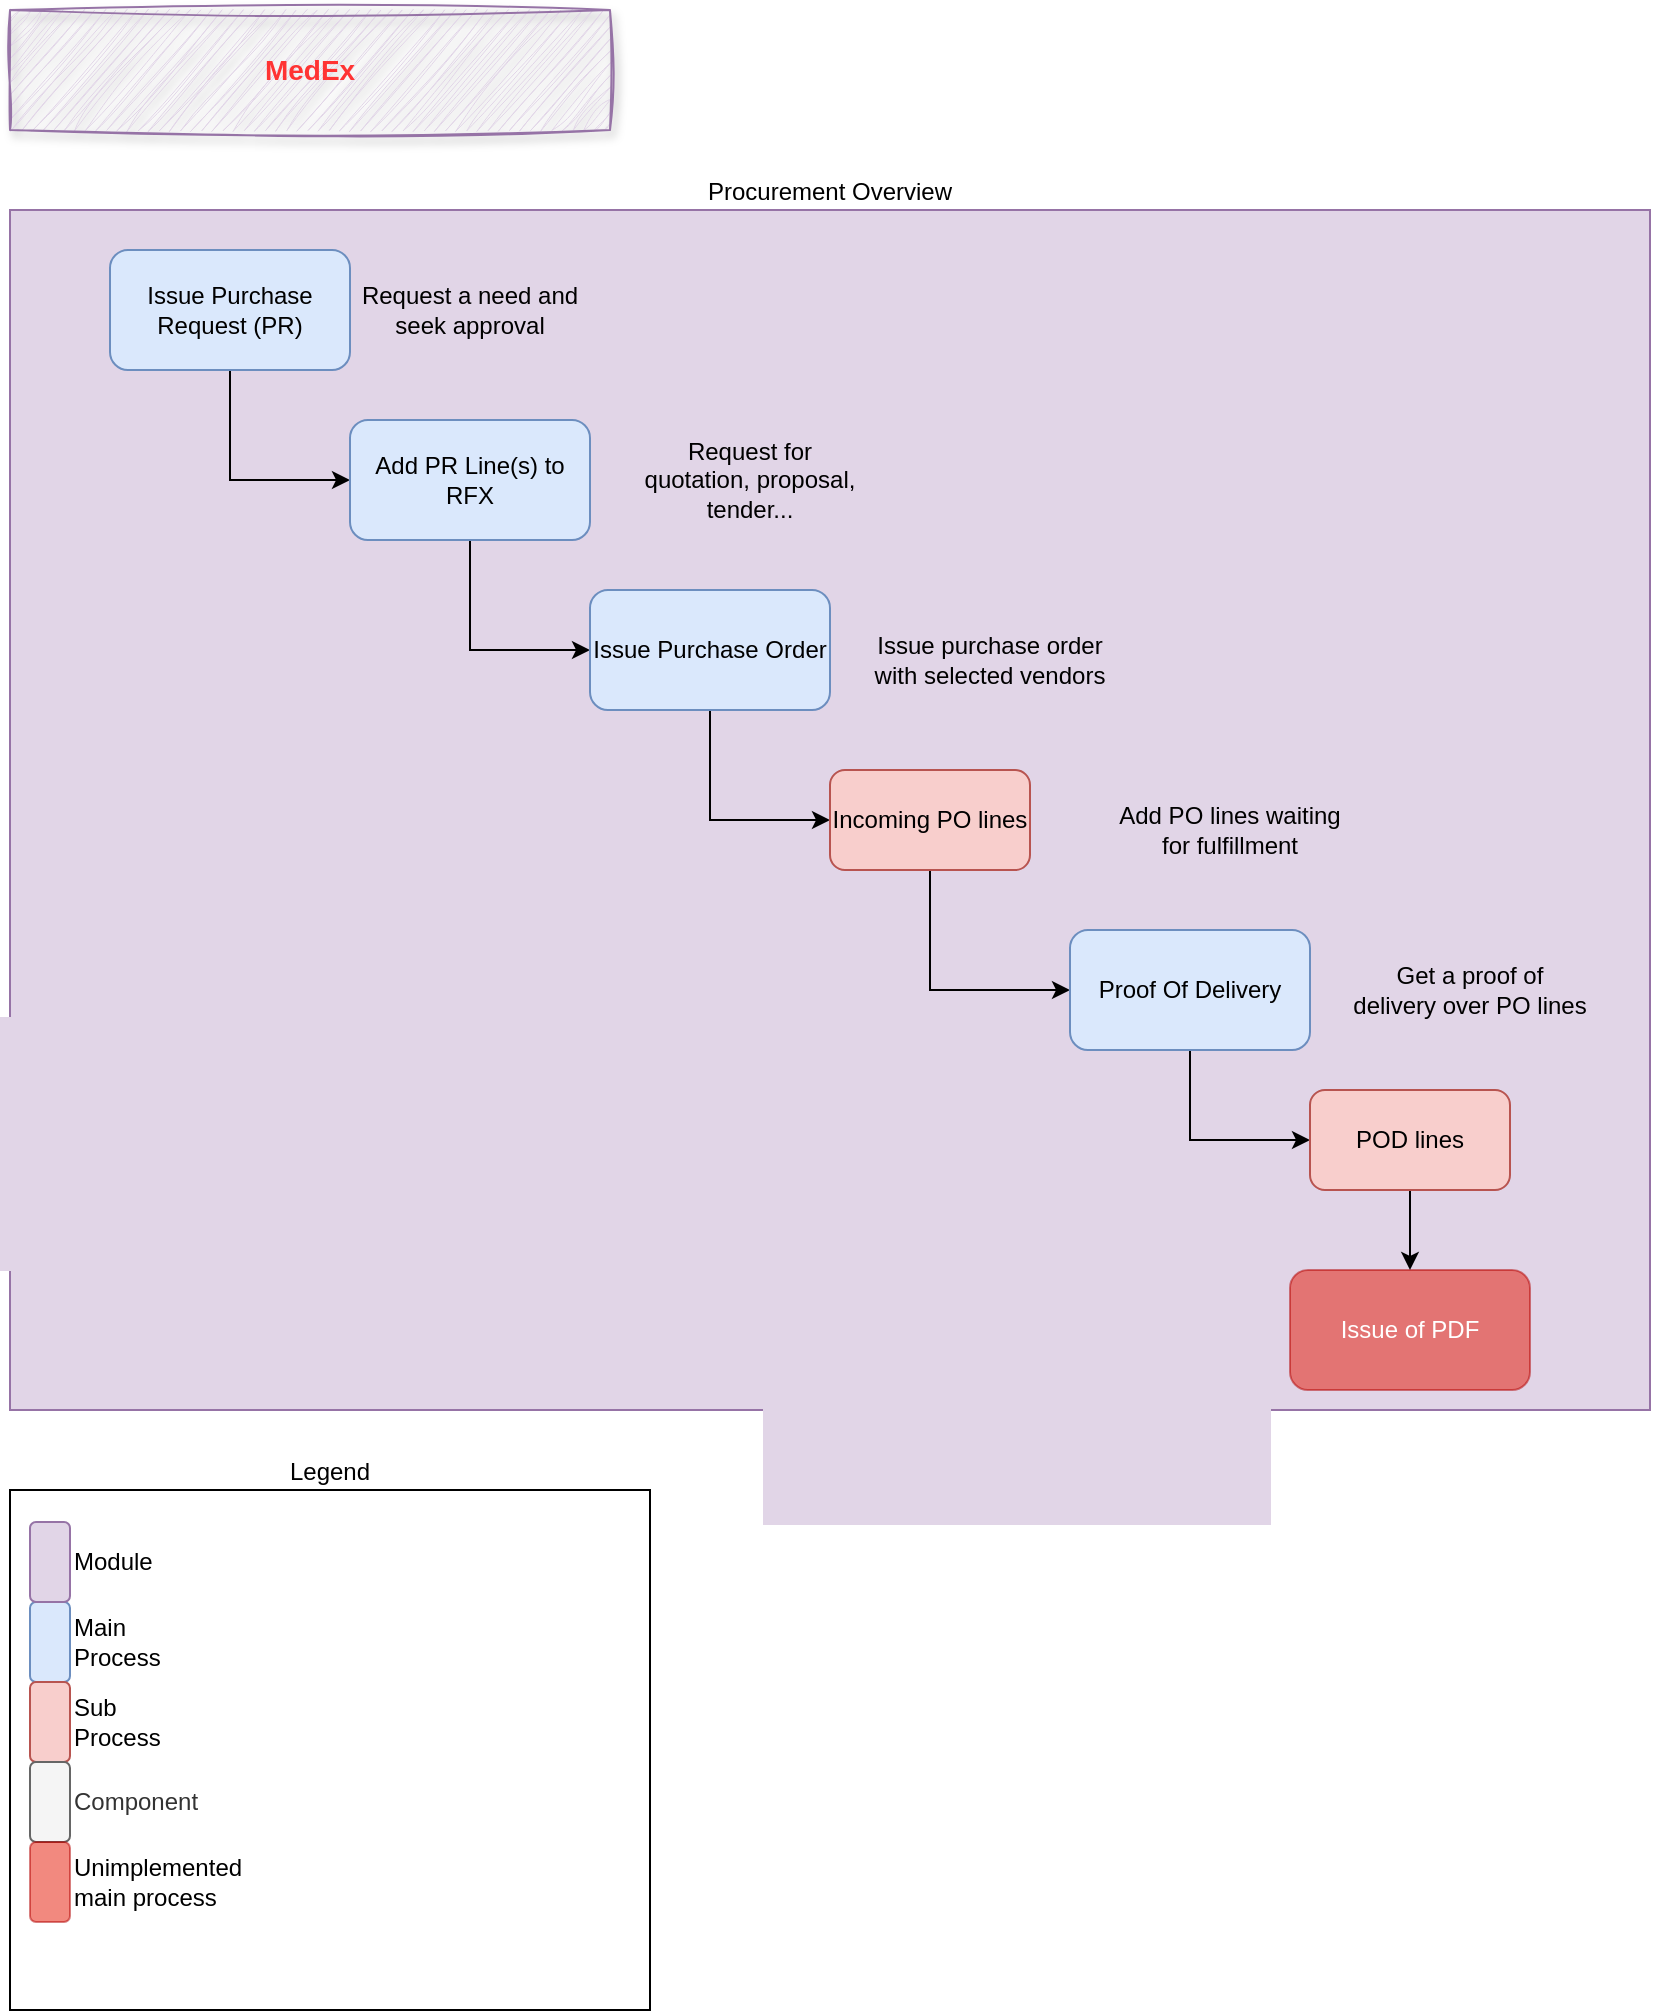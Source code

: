<mxfile version="22.1.3" type="github" pages="7">
  <diagram id="Z4i6N7PGft-0dj0jKOvz" name="Overview - Procurement">
    <mxGraphModel dx="1221" dy="665" grid="1" gridSize="10" guides="1" tooltips="1" connect="1" arrows="1" fold="1" page="1" pageScale="1" pageWidth="850" pageHeight="1100" math="0" shadow="0">
      <root>
        <mxCell id="0" />
        <mxCell id="1" parent="0" />
        <mxCell id="KL33UCRnCFC_HcEt4MnY-1" value="Procurement Overview" style="rounded=0;whiteSpace=wrap;html=1;fillColor=#e1d5e7;strokeColor=#9673a6;labelPosition=center;verticalLabelPosition=top;align=center;verticalAlign=bottom;" parent="1" vertex="1">
          <mxGeometry x="20" y="110" width="820" height="600" as="geometry" />
        </mxCell>
        <mxCell id="KL33UCRnCFC_HcEt4MnY-40" style="edgeStyle=orthogonalEdgeStyle;rounded=0;orthogonalLoop=1;jettySize=auto;html=1;exitX=0.5;exitY=1;exitDx=0;exitDy=0;entryX=0;entryY=0.5;entryDx=0;entryDy=0;" parent="1" source="KL33UCRnCFC_HcEt4MnY-3" target="KL33UCRnCFC_HcEt4MnY-11" edge="1">
          <mxGeometry relative="1" as="geometry" />
        </mxCell>
        <mxCell id="KL33UCRnCFC_HcEt4MnY-3" value="Issue Purchase Request (PR)" style="rounded=1;whiteSpace=wrap;html=1;fillColor=#dae8fc;strokeColor=#6c8ebf;" parent="1" vertex="1">
          <mxGeometry x="70" y="130" width="120" height="60" as="geometry" />
        </mxCell>
        <mxCell id="KL33UCRnCFC_HcEt4MnY-4" value="Request a need and seek approval" style="text;html=1;align=center;verticalAlign=middle;whiteSpace=wrap;rounded=0;" parent="1" vertex="1">
          <mxGeometry x="190" y="145" width="120" height="30" as="geometry" />
        </mxCell>
        <mxCell id="KL33UCRnCFC_HcEt4MnY-5" value="&lt;font color=&quot;#ff3333&quot;&gt;MedEx&lt;/font&gt;" style="text;html=1;strokeColor=#9673a6;fillColor=#e1d5e7;align=center;verticalAlign=middle;whiteSpace=wrap;rounded=0;glass=0;shadow=1;sketch=1;curveFitting=1;jiggle=2;strokeWidth=1;fontSize=14;fontStyle=1" parent="1" vertex="1">
          <mxGeometry x="20" y="10" width="300" height="60" as="geometry" />
        </mxCell>
        <mxCell id="KL33UCRnCFC_HcEt4MnY-41" style="edgeStyle=orthogonalEdgeStyle;rounded=0;orthogonalLoop=1;jettySize=auto;html=1;exitX=0.5;exitY=1;exitDx=0;exitDy=0;entryX=0;entryY=0.5;entryDx=0;entryDy=0;" parent="1" source="KL33UCRnCFC_HcEt4MnY-11" target="KL33UCRnCFC_HcEt4MnY-18" edge="1">
          <mxGeometry relative="1" as="geometry" />
        </mxCell>
        <mxCell id="KL33UCRnCFC_HcEt4MnY-11" value="Add PR Line(s) to RFX" style="rounded=1;whiteSpace=wrap;html=1;fillColor=#dae8fc;strokeColor=#6c8ebf;" parent="1" vertex="1">
          <mxGeometry x="190" y="215" width="120" height="60" as="geometry" />
        </mxCell>
        <mxCell id="KL33UCRnCFC_HcEt4MnY-12" value="Request for quotation, proposal, tender..." style="text;html=1;align=center;verticalAlign=middle;whiteSpace=wrap;rounded=0;" parent="1" vertex="1">
          <mxGeometry x="330" y="230" width="120" height="30" as="geometry" />
        </mxCell>
        <mxCell id="KL33UCRnCFC_HcEt4MnY-42" style="edgeStyle=orthogonalEdgeStyle;rounded=0;orthogonalLoop=1;jettySize=auto;html=1;exitX=0.5;exitY=1;exitDx=0;exitDy=0;entryX=0;entryY=0.5;entryDx=0;entryDy=0;" parent="1" source="KL33UCRnCFC_HcEt4MnY-18" target="KL33UCRnCFC_HcEt4MnY-39" edge="1">
          <mxGeometry relative="1" as="geometry" />
        </mxCell>
        <mxCell id="KL33UCRnCFC_HcEt4MnY-18" value="Issue Purchase Order" style="rounded=1;whiteSpace=wrap;html=1;fillColor=#dae8fc;strokeColor=#6c8ebf;" parent="1" vertex="1">
          <mxGeometry x="310" y="300" width="120" height="60" as="geometry" />
        </mxCell>
        <mxCell id="KL33UCRnCFC_HcEt4MnY-33" value="" style="group" parent="1" vertex="1" connectable="0">
          <mxGeometry x="20" y="750" width="320" height="260" as="geometry" />
        </mxCell>
        <mxCell id="KL33UCRnCFC_HcEt4MnY-34" value="Legend" style="rounded=0;whiteSpace=wrap;html=1;align=center;labelPosition=center;verticalLabelPosition=top;verticalAlign=bottom;" parent="KL33UCRnCFC_HcEt4MnY-33" vertex="1">
          <mxGeometry width="320" height="260" as="geometry" />
        </mxCell>
        <mxCell id="KL33UCRnCFC_HcEt4MnY-35" value="Main Process" style="rounded=1;whiteSpace=wrap;html=1;fillColor=#dae8fc;strokeColor=#6c8ebf;labelPosition=right;verticalLabelPosition=middle;align=left;verticalAlign=middle;" parent="KL33UCRnCFC_HcEt4MnY-33" vertex="1">
          <mxGeometry x="10" y="56" width="20" height="40" as="geometry" />
        </mxCell>
        <mxCell id="KL33UCRnCFC_HcEt4MnY-36" value="Sub Process" style="rounded=1;whiteSpace=wrap;html=1;fillColor=#f8cecc;strokeColor=#b85450;labelPosition=right;verticalLabelPosition=middle;align=left;verticalAlign=middle;" parent="KL33UCRnCFC_HcEt4MnY-33" vertex="1">
          <mxGeometry x="10" y="96" width="20" height="40" as="geometry" />
        </mxCell>
        <mxCell id="KL33UCRnCFC_HcEt4MnY-37" value="Component" style="rounded=1;whiteSpace=wrap;html=1;fillColor=#f5f5f5;strokeColor=#666666;labelPosition=right;verticalLabelPosition=middle;align=left;verticalAlign=middle;fontColor=#333333;" parent="KL33UCRnCFC_HcEt4MnY-33" vertex="1">
          <mxGeometry x="10" y="136" width="20" height="40" as="geometry" />
        </mxCell>
        <mxCell id="KL33UCRnCFC_HcEt4MnY-38" value="Module" style="rounded=1;whiteSpace=wrap;html=1;fillColor=#e1d5e7;strokeColor=#9673a6;labelPosition=right;verticalLabelPosition=middle;align=left;verticalAlign=middle;" parent="KL33UCRnCFC_HcEt4MnY-33" vertex="1">
          <mxGeometry x="10" y="16" width="20" height="40" as="geometry" />
        </mxCell>
        <mxCell id="J4r2_5YERc6gGcM6hDP4-3" value="&lt;font color=&quot;#000000&quot;&gt;Unimplemented main process&lt;/font&gt;" style="rounded=1;whiteSpace=wrap;html=1;fillColor=#e51400;strokeColor=#B20000;labelPosition=right;verticalLabelPosition=middle;align=left;verticalAlign=middle;fontColor=#ffffff;opacity=50;" parent="KL33UCRnCFC_HcEt4MnY-33" vertex="1">
          <mxGeometry x="10" y="176" width="20" height="40" as="geometry" />
        </mxCell>
        <mxCell id="KL33UCRnCFC_HcEt4MnY-44" style="edgeStyle=orthogonalEdgeStyle;rounded=0;orthogonalLoop=1;jettySize=auto;html=1;exitX=0.5;exitY=1;exitDx=0;exitDy=0;entryX=0;entryY=0.5;entryDx=0;entryDy=0;" parent="1" source="KL33UCRnCFC_HcEt4MnY-39" target="KL33UCRnCFC_HcEt4MnY-43" edge="1">
          <mxGeometry relative="1" as="geometry" />
        </mxCell>
        <mxCell id="KL33UCRnCFC_HcEt4MnY-39" value="Incoming PO lines" style="rounded=1;whiteSpace=wrap;html=1;fillColor=#f8cecc;strokeColor=#b85450;" parent="1" vertex="1">
          <mxGeometry x="430" y="390" width="100" height="50" as="geometry" />
        </mxCell>
        <mxCell id="J4r2_5YERc6gGcM6hDP4-2" style="edgeStyle=orthogonalEdgeStyle;rounded=0;orthogonalLoop=1;jettySize=auto;html=1;exitX=0.5;exitY=1;exitDx=0;exitDy=0;entryX=0;entryY=0.5;entryDx=0;entryDy=0;" parent="1" source="KL33UCRnCFC_HcEt4MnY-43" target="J4r2_5YERc6gGcM6hDP4-1" edge="1">
          <mxGeometry relative="1" as="geometry" />
        </mxCell>
        <mxCell id="KL33UCRnCFC_HcEt4MnY-43" value="Proof Of Delivery" style="rounded=1;whiteSpace=wrap;html=1;fillColor=#dae8fc;strokeColor=#6c8ebf;" parent="1" vertex="1">
          <mxGeometry x="550" y="470" width="120" height="60" as="geometry" />
        </mxCell>
        <mxCell id="KL33UCRnCFC_HcEt4MnY-47" value="Issue purchase order with selected vendors" style="text;html=1;align=center;verticalAlign=middle;whiteSpace=wrap;rounded=0;" parent="1" vertex="1">
          <mxGeometry x="450" y="320" width="120" height="30" as="geometry" />
        </mxCell>
        <mxCell id="KL33UCRnCFC_HcEt4MnY-48" value="Add PO lines waiting for fulfillment" style="text;html=1;align=center;verticalAlign=middle;whiteSpace=wrap;rounded=0;" parent="1" vertex="1">
          <mxGeometry x="570" y="405" width="120" height="30" as="geometry" />
        </mxCell>
        <mxCell id="KL33UCRnCFC_HcEt4MnY-49" value="Get a proof of delivery over PO lines" style="text;html=1;align=center;verticalAlign=middle;whiteSpace=wrap;rounded=0;" parent="1" vertex="1">
          <mxGeometry x="690" y="485" width="120" height="30" as="geometry" />
        </mxCell>
        <mxCell id="cY_5NPj3YQcrY0aDIjKT-1" value="Issue of PDF" style="rounded=1;whiteSpace=wrap;html=1;fillColor=#e51400;strokeColor=#B20000;fontColor=#ffffff;opacity=50;" parent="1" vertex="1">
          <mxGeometry x="660" y="640" width="120" height="60" as="geometry" />
        </mxCell>
        <mxCell id="J4r2_5YERc6gGcM6hDP4-4" style="edgeStyle=orthogonalEdgeStyle;rounded=0;orthogonalLoop=1;jettySize=auto;html=1;exitX=0.5;exitY=1;exitDx=0;exitDy=0;entryX=0.5;entryY=0;entryDx=0;entryDy=0;" parent="1" source="J4r2_5YERc6gGcM6hDP4-1" target="cY_5NPj3YQcrY0aDIjKT-1" edge="1">
          <mxGeometry relative="1" as="geometry" />
        </mxCell>
        <mxCell id="J4r2_5YERc6gGcM6hDP4-1" value="POD lines" style="rounded=1;whiteSpace=wrap;html=1;fillColor=#f8cecc;strokeColor=#b85450;" parent="1" vertex="1">
          <mxGeometry x="670" y="550" width="100" height="50" as="geometry" />
        </mxCell>
      </root>
    </mxGraphModel>
  </diagram>
  <diagram name="Procurement - Granular Process" id="H0Pjnvdfz8dm4JJIMfR8">
    <mxGraphModel dx="1221" dy="665" grid="1" gridSize="10" guides="1" tooltips="1" connect="1" arrows="1" fold="1" page="1" pageScale="1" pageWidth="850" pageHeight="1100" math="0" shadow="0">
      <root>
        <mxCell id="0" />
        <mxCell id="1" parent="0" />
        <mxCell id="eIU1nrXYU5PsXU-S_pTF-79" value="Procurement - Granular Process" style="rounded=0;whiteSpace=wrap;html=1;fillColor=#e1d5e7;strokeColor=#9673a6;labelPosition=center;verticalLabelPosition=top;align=center;verticalAlign=bottom;" parent="1" vertex="1">
          <mxGeometry x="20" y="110" width="820" height="730" as="geometry" />
        </mxCell>
        <mxCell id="eIU1nrXYU5PsXU-S_pTF-11" style="edgeStyle=orthogonalEdgeStyle;rounded=0;orthogonalLoop=1;jettySize=auto;html=1;exitX=0.5;exitY=1;exitDx=0;exitDy=0;entryX=0;entryY=0.5;entryDx=0;entryDy=0;" parent="1" source="eIU1nrXYU5PsXU-S_pTF-1" target="eIU1nrXYU5PsXU-S_pTF-10" edge="1">
          <mxGeometry relative="1" as="geometry" />
        </mxCell>
        <mxCell id="eIU1nrXYU5PsXU-S_pTF-1" value="Issue Purchase Request (PR)" style="rounded=1;whiteSpace=wrap;html=1;fillColor=#dae8fc;strokeColor=#6c8ebf;" parent="1" vertex="1">
          <mxGeometry x="190" y="130" width="120" height="60" as="geometry" />
        </mxCell>
        <mxCell id="eIU1nrXYU5PsXU-S_pTF-13" style="edgeStyle=orthogonalEdgeStyle;rounded=0;orthogonalLoop=1;jettySize=auto;html=1;entryX=0;entryY=0.5;entryDx=0;entryDy=0;" parent="1" source="eIU1nrXYU5PsXU-S_pTF-10" target="eIU1nrXYU5PsXU-S_pTF-12" edge="1">
          <mxGeometry relative="1" as="geometry" />
        </mxCell>
        <mxCell id="eIU1nrXYU5PsXU-S_pTF-10" value="Submit details (PR lines)" style="rounded=1;whiteSpace=wrap;html=1;fillColor=#f8cecc;strokeColor=#b85450;" parent="1" vertex="1">
          <mxGeometry x="290" y="200" width="80" height="30" as="geometry" />
        </mxCell>
        <mxCell id="eIU1nrXYU5PsXU-S_pTF-19" style="edgeStyle=orthogonalEdgeStyle;rounded=0;orthogonalLoop=1;jettySize=auto;html=1;exitX=0.5;exitY=1;exitDx=0;exitDy=0;entryX=0.5;entryY=0;entryDx=0;entryDy=0;" parent="1" source="eIU1nrXYU5PsXU-S_pTF-12" target="eIU1nrXYU5PsXU-S_pTF-18" edge="1">
          <mxGeometry relative="1" as="geometry" />
        </mxCell>
        <mxCell id="eIU1nrXYU5PsXU-S_pTF-12" value="Add PR Line(s) to RFX" style="rounded=1;whiteSpace=wrap;html=1;fillColor=#dae8fc;strokeColor=#6c8ebf;" parent="1" vertex="1">
          <mxGeometry x="510" y="185" width="120" height="60" as="geometry" />
        </mxCell>
        <mxCell id="eIU1nrXYU5PsXU-S_pTF-21" style="edgeStyle=orthogonalEdgeStyle;rounded=0;orthogonalLoop=1;jettySize=auto;html=1;exitX=0.5;exitY=1;exitDx=0;exitDy=0;entryX=0.5;entryY=0;entryDx=0;entryDy=0;" parent="1" source="eIU1nrXYU5PsXU-S_pTF-18" target="eIU1nrXYU5PsXU-S_pTF-20" edge="1">
          <mxGeometry relative="1" as="geometry" />
        </mxCell>
        <mxCell id="eIU1nrXYU5PsXU-S_pTF-18" value="Suppliers replies" style="rounded=1;whiteSpace=wrap;html=1;fillColor=#f8cecc;strokeColor=#b85450;" parent="1" vertex="1">
          <mxGeometry x="530" y="270" width="80" height="30" as="geometry" />
        </mxCell>
        <mxCell id="eIU1nrXYU5PsXU-S_pTF-24" style="edgeStyle=orthogonalEdgeStyle;rounded=0;orthogonalLoop=1;jettySize=auto;html=1;exitX=0.5;exitY=1;exitDx=0;exitDy=0;entryX=0.5;entryY=0;entryDx=0;entryDy=0;" parent="1" source="eIU1nrXYU5PsXU-S_pTF-20" target="eIU1nrXYU5PsXU-S_pTF-22" edge="1">
          <mxGeometry relative="1" as="geometry" />
        </mxCell>
        <mxCell id="eIU1nrXYU5PsXU-S_pTF-20" value="Award Choice" style="rounded=1;whiteSpace=wrap;html=1;fillColor=#f8cecc;strokeColor=#b85450;" parent="1" vertex="1">
          <mxGeometry x="530" y="320" width="80" height="30" as="geometry" />
        </mxCell>
        <mxCell id="kFlg1BJSuGmeFxJB_X5R-3" style="edgeStyle=orthogonalEdgeStyle;rounded=0;orthogonalLoop=1;jettySize=auto;html=1;exitX=0.5;exitY=1;exitDx=0;exitDy=0;entryX=0.5;entryY=0;entryDx=0;entryDy=0;" parent="1" source="eIU1nrXYU5PsXU-S_pTF-22" target="kFlg1BJSuGmeFxJB_X5R-1" edge="1">
          <mxGeometry relative="1" as="geometry" />
        </mxCell>
        <mxCell id="eIU1nrXYU5PsXU-S_pTF-22" value="Issue Purchase Order" style="rounded=1;whiteSpace=wrap;html=1;fillColor=#dae8fc;strokeColor=#6c8ebf;" parent="1" vertex="1">
          <mxGeometry x="510" y="380" width="120" height="60" as="geometry" />
        </mxCell>
        <mxCell id="eIU1nrXYU5PsXU-S_pTF-38" value="" style="group" parent="1" vertex="1" connectable="0">
          <mxGeometry x="220" y="220" width="80" height="80" as="geometry" />
        </mxCell>
        <mxCell id="eIU1nrXYU5PsXU-S_pTF-33" value="General" style="rounded=0;whiteSpace=wrap;html=1;fillColor=#f5f5f5;fontColor=#333333;strokeColor=#666666;" parent="eIU1nrXYU5PsXU-S_pTF-38" vertex="1">
          <mxGeometry width="80" height="20" as="geometry" />
        </mxCell>
        <mxCell id="eIU1nrXYU5PsXU-S_pTF-34" value="Specifications" style="rounded=0;whiteSpace=wrap;html=1;fillColor=#f5f5f5;fontColor=#333333;strokeColor=#666666;" parent="eIU1nrXYU5PsXU-S_pTF-38" vertex="1">
          <mxGeometry y="20" width="80" height="20" as="geometry" />
        </mxCell>
        <mxCell id="eIU1nrXYU5PsXU-S_pTF-35" value="Financials" style="rounded=0;whiteSpace=wrap;html=1;fillColor=#f5f5f5;fontColor=#333333;strokeColor=#666666;" parent="eIU1nrXYU5PsXU-S_pTF-38" vertex="1">
          <mxGeometry y="40" width="80" height="20" as="geometry" />
        </mxCell>
        <mxCell id="eIU1nrXYU5PsXU-S_pTF-36" value="Logistics" style="rounded=0;whiteSpace=wrap;html=1;fillColor=#f5f5f5;fontColor=#333333;strokeColor=#666666;" parent="eIU1nrXYU5PsXU-S_pTF-38" vertex="1">
          <mxGeometry y="60" width="80" height="20" as="geometry" />
        </mxCell>
        <mxCell id="eIU1nrXYU5PsXU-S_pTF-57" value="" style="group" parent="1" vertex="1" connectable="0">
          <mxGeometry x="620" y="210" width="80" height="80" as="geometry" />
        </mxCell>
        <mxCell id="eIU1nrXYU5PsXU-S_pTF-51" value="Header" style="rounded=0;whiteSpace=wrap;html=1;fillColor=#f5f5f5;fontColor=#333333;strokeColor=#666666;" parent="eIU1nrXYU5PsXU-S_pTF-57" vertex="1">
          <mxGeometry width="80" height="20" as="geometry" />
        </mxCell>
        <mxCell id="eIU1nrXYU5PsXU-S_pTF-52" value="RFX lines" style="rounded=0;whiteSpace=wrap;html=1;fillColor=#f5f5f5;fontColor=#333333;strokeColor=#666666;" parent="eIU1nrXYU5PsXU-S_pTF-57" vertex="1">
          <mxGeometry y="20" width="80" height="20" as="geometry" />
        </mxCell>
        <mxCell id="eIU1nrXYU5PsXU-S_pTF-53" value="Suppliers" style="rounded=0;whiteSpace=wrap;html=1;fillColor=#f5f5f5;fontColor=#333333;strokeColor=#666666;" parent="eIU1nrXYU5PsXU-S_pTF-57" vertex="1">
          <mxGeometry y="40" width="80" height="20" as="geometry" />
        </mxCell>
        <mxCell id="eIU1nrXYU5PsXU-S_pTF-54" value="Replies" style="rounded=0;whiteSpace=wrap;html=1;fillColor=#f5f5f5;fontColor=#333333;strokeColor=#666666;" parent="eIU1nrXYU5PsXU-S_pTF-57" vertex="1">
          <mxGeometry y="60" width="80" height="20" as="geometry" />
        </mxCell>
        <mxCell id="eIU1nrXYU5PsXU-S_pTF-70" value="Header" style="rounded=0;whiteSpace=wrap;html=1;fillColor=#f5f5f5;fontColor=#333333;strokeColor=#666666;" parent="1" vertex="1">
          <mxGeometry x="620" y="420" width="80" height="20" as="geometry" />
        </mxCell>
        <mxCell id="eIU1nrXYU5PsXU-S_pTF-71" value="PO lines" style="rounded=0;whiteSpace=wrap;html=1;fillColor=#f5f5f5;fontColor=#333333;strokeColor=#666666;" parent="1" vertex="1">
          <mxGeometry x="620" y="440" width="80" height="20" as="geometry" />
        </mxCell>
        <mxCell id="eIU1nrXYU5PsXU-S_pTF-77" value="Header" style="rounded=0;whiteSpace=wrap;html=1;fillColor=#f5f5f5;fontColor=#333333;strokeColor=#666666;" parent="1" vertex="1">
          <mxGeometry x="120" y="140" width="80" height="20" as="geometry" />
        </mxCell>
        <mxCell id="eIU1nrXYU5PsXU-S_pTF-78" value="PR lines" style="rounded=0;whiteSpace=wrap;html=1;fillColor=#f5f5f5;fontColor=#333333;strokeColor=#666666;" parent="1" vertex="1">
          <mxGeometry x="120" y="160" width="80" height="20" as="geometry" />
        </mxCell>
        <mxCell id="kFlg1BJSuGmeFxJB_X5R-9" style="edgeStyle=orthogonalEdgeStyle;rounded=0;orthogonalLoop=1;jettySize=auto;html=1;exitX=0.5;exitY=1;exitDx=0;exitDy=0;entryX=0.5;entryY=0;entryDx=0;entryDy=0;" parent="1" source="7lPI4U7M6CpoVGzrRbT0-1" target="kFlg1BJSuGmeFxJB_X5R-8" edge="1">
          <mxGeometry relative="1" as="geometry" />
        </mxCell>
        <mxCell id="7lPI4U7M6CpoVGzrRbT0-1" value="Proof Of Delivery" style="rounded=1;whiteSpace=wrap;html=1;fillColor=#dae8fc;strokeColor=#6c8ebf;" parent="1" vertex="1">
          <mxGeometry x="510" y="570" width="120" height="60" as="geometry" />
        </mxCell>
        <mxCell id="kFlg1BJSuGmeFxJB_X5R-4" style="edgeStyle=orthogonalEdgeStyle;rounded=0;orthogonalLoop=1;jettySize=auto;html=1;exitX=0.5;exitY=1;exitDx=0;exitDy=0;entryX=0.5;entryY=0;entryDx=0;entryDy=0;" parent="1" source="kFlg1BJSuGmeFxJB_X5R-1" target="7lPI4U7M6CpoVGzrRbT0-1" edge="1">
          <mxGeometry relative="1" as="geometry" />
        </mxCell>
        <mxCell id="kFlg1BJSuGmeFxJB_X5R-1" value="Incoming PO lines" style="rounded=1;whiteSpace=wrap;html=1;fillColor=#f8cecc;strokeColor=#b85450;" parent="1" vertex="1">
          <mxGeometry x="530" y="490" width="80" height="30" as="geometry" />
        </mxCell>
        <mxCell id="kFlg1BJSuGmeFxJB_X5R-6" value="General" style="rounded=0;whiteSpace=wrap;html=1;fillColor=#f5f5f5;fontColor=#333333;strokeColor=#666666;" parent="1" vertex="1">
          <mxGeometry x="620" y="580" width="80" height="20" as="geometry" />
        </mxCell>
        <mxCell id="kFlg1BJSuGmeFxJB_X5R-7" value="POD lines" style="rounded=0;whiteSpace=wrap;html=1;fillColor=#f5f5f5;fontColor=#333333;strokeColor=#666666;" parent="1" vertex="1">
          <mxGeometry x="620" y="600" width="80" height="20" as="geometry" />
        </mxCell>
        <mxCell id="BdJWR2kpOaDdVwhGcQoq-2" style="edgeStyle=orthogonalEdgeStyle;rounded=0;orthogonalLoop=1;jettySize=auto;html=1;exitX=0.5;exitY=1;exitDx=0;exitDy=0;entryX=0.5;entryY=0;entryDx=0;entryDy=0;" parent="1" source="kFlg1BJSuGmeFxJB_X5R-8" target="BdJWR2kpOaDdVwhGcQoq-1" edge="1">
          <mxGeometry relative="1" as="geometry" />
        </mxCell>
        <mxCell id="kFlg1BJSuGmeFxJB_X5R-8" value="POD lines" style="rounded=1;whiteSpace=wrap;html=1;fillColor=#f8cecc;strokeColor=#b85450;" parent="1" vertex="1">
          <mxGeometry x="530" y="660" width="80" height="30" as="geometry" />
        </mxCell>
        <mxCell id="kFlg1BJSuGmeFxJB_X5R-10" value="Suppliers" style="rounded=0;whiteSpace=wrap;html=1;fillColor=#f5f5f5;fontColor=#333333;strokeColor=#666666;" parent="1" vertex="1">
          <mxGeometry x="620" y="620" width="80" height="20" as="geometry" />
        </mxCell>
        <mxCell id="kFlg1BJSuGmeFxJB_X5R-11" value="PR" style="rounded=0;whiteSpace=wrap;html=1;fillColor=#f5f5f5;fontColor=#333333;strokeColor=#666666;" parent="1" vertex="1">
          <mxGeometry x="600" y="670" width="80" height="20" as="geometry" />
        </mxCell>
        <mxCell id="kFlg1BJSuGmeFxJB_X5R-14" value="PR lines" style="rounded=0;whiteSpace=wrap;html=1;fillColor=#f5f5f5;fontColor=#333333;strokeColor=#666666;" parent="1" vertex="1">
          <mxGeometry x="600" y="690" width="80" height="20" as="geometry" />
        </mxCell>
        <mxCell id="kFlg1BJSuGmeFxJB_X5R-15" value="PO lines" style="rounded=0;whiteSpace=wrap;html=1;fillColor=#f5f5f5;fontColor=#333333;strokeColor=#666666;" parent="1" vertex="1">
          <mxGeometry x="600" y="710" width="80" height="20" as="geometry" />
        </mxCell>
        <mxCell id="BdJWR2kpOaDdVwhGcQoq-1" value="Issue of PDF" style="rounded=1;whiteSpace=wrap;html=1;fillColor=#e51400;strokeColor=#B20000;fontColor=#ffffff;opacity=50;" parent="1" vertex="1">
          <mxGeometry x="510" y="770" width="120" height="60" as="geometry" />
        </mxCell>
        <mxCell id="QsPr8rshBHvFHvCK39mu-1" value="" style="group" parent="1" vertex="1" connectable="0">
          <mxGeometry x="20" y="860" width="320" height="220" as="geometry" />
        </mxCell>
        <mxCell id="QsPr8rshBHvFHvCK39mu-2" value="Legend" style="rounded=0;whiteSpace=wrap;html=1;align=center;labelPosition=center;verticalLabelPosition=top;verticalAlign=bottom;" parent="QsPr8rshBHvFHvCK39mu-1" vertex="1">
          <mxGeometry width="320" height="194.615" as="geometry" />
        </mxCell>
        <mxCell id="QsPr8rshBHvFHvCK39mu-3" value="Main Process" style="rounded=1;whiteSpace=wrap;html=1;fillColor=#dae8fc;strokeColor=#6c8ebf;labelPosition=right;verticalLabelPosition=middle;align=left;verticalAlign=middle;" parent="QsPr8rshBHvFHvCK39mu-1" vertex="1">
          <mxGeometry x="10" y="47.385" width="20" height="33.846" as="geometry" />
        </mxCell>
        <mxCell id="QsPr8rshBHvFHvCK39mu-4" value="Sub Process" style="rounded=1;whiteSpace=wrap;html=1;fillColor=#f8cecc;strokeColor=#b85450;labelPosition=right;verticalLabelPosition=middle;align=left;verticalAlign=middle;" parent="QsPr8rshBHvFHvCK39mu-1" vertex="1">
          <mxGeometry x="10" y="81.231" width="20" height="33.846" as="geometry" />
        </mxCell>
        <mxCell id="QsPr8rshBHvFHvCK39mu-5" value="Component" style="rounded=1;whiteSpace=wrap;html=1;fillColor=#f5f5f5;strokeColor=#666666;labelPosition=right;verticalLabelPosition=middle;align=left;verticalAlign=middle;fontColor=#333333;" parent="QsPr8rshBHvFHvCK39mu-1" vertex="1">
          <mxGeometry x="10" y="115.077" width="20" height="33.846" as="geometry" />
        </mxCell>
        <mxCell id="QsPr8rshBHvFHvCK39mu-6" value="Module" style="rounded=1;whiteSpace=wrap;html=1;fillColor=#e1d5e7;strokeColor=#9673a6;labelPosition=right;verticalLabelPosition=middle;align=left;verticalAlign=middle;" parent="QsPr8rshBHvFHvCK39mu-1" vertex="1">
          <mxGeometry x="10" y="13.538" width="20" height="33.846" as="geometry" />
        </mxCell>
        <mxCell id="QsPr8rshBHvFHvCK39mu-7" value="&lt;font color=&quot;#000000&quot;&gt;Unimplemented main process&lt;/font&gt;" style="rounded=1;whiteSpace=wrap;html=1;fillColor=#e51400;strokeColor=#B20000;labelPosition=right;verticalLabelPosition=middle;align=left;verticalAlign=middle;fontColor=#ffffff;opacity=50;" parent="QsPr8rshBHvFHvCK39mu-1" vertex="1">
          <mxGeometry x="10" y="148.923" width="20" height="33.846" as="geometry" />
        </mxCell>
        <mxCell id="g6NfniYXF9_w8yxWcJeS-2" value="&lt;font color=&quot;#ff3333&quot;&gt;MedEx&lt;/font&gt;" style="text;html=1;strokeColor=#9673a6;fillColor=#e1d5e7;align=center;verticalAlign=middle;whiteSpace=wrap;rounded=0;glass=0;shadow=1;sketch=1;curveFitting=1;jiggle=2;strokeWidth=1;fontSize=14;fontStyle=1" parent="1" vertex="1">
          <mxGeometry x="30" y="20" width="300" height="60" as="geometry" />
        </mxCell>
      </root>
    </mxGraphModel>
  </diagram>
  <diagram id="eOL0iLS5cOAvuLwQb1fB" name="Logical Design">
    <mxGraphModel dx="1221" dy="665" grid="1" gridSize="10" guides="1" tooltips="1" connect="1" arrows="1" fold="1" page="1" pageScale="1" pageWidth="850" pageHeight="1100" math="0" shadow="0">
      <root>
        <mxCell id="0" />
        <mxCell id="1" parent="0" />
        <mxCell id="e7X06huSIFkktnoPkuXo-6" style="edgeStyle=orthogonalEdgeStyle;rounded=0;orthogonalLoop=1;jettySize=auto;html=1;entryX=0;entryY=0.5;entryDx=0;entryDy=0;" parent="1" source="e7X06huSIFkktnoPkuXo-2" target="e7X06huSIFkktnoPkuXo-5" edge="1">
          <mxGeometry relative="1" as="geometry" />
        </mxCell>
        <mxCell id="e7X06huSIFkktnoPkuXo-3" value="PR Lines" style="rounded=1;whiteSpace=wrap;html=1;fillColor=#dae8fc;strokeColor=#6c8ebf;" parent="1" vertex="1">
          <mxGeometry x="300" y="90" width="120" height="60" as="geometry" />
        </mxCell>
        <mxCell id="e7X06huSIFkktnoPkuXo-4" value="PR line ID (PK)" style="rounded=0;whiteSpace=wrap;html=1;fillColor=#f5f5f5;fontColor=#333333;strokeColor=#666666;" parent="1" vertex="1">
          <mxGeometry x="300" y="130" width="120" height="20" as="geometry" />
        </mxCell>
        <mxCell id="e7X06huSIFkktnoPkuXo-5" value="PR ID (FK)" style="rounded=0;whiteSpace=wrap;html=1;fillColor=#f8cecc;strokeColor=#b85450;" parent="1" vertex="1">
          <mxGeometry x="300" y="150" width="120" height="20" as="geometry" />
        </mxCell>
        <mxCell id="ieakyvsKRn1zNfK3PeCr-10" value="RFX line ID (PK)" style="rounded=0;whiteSpace=wrap;html=1;fillColor=#f8cecc;strokeColor=#b85450;" parent="1" vertex="1">
          <mxGeometry x="300" y="190" width="120" height="20" as="geometry" />
        </mxCell>
        <mxCell id="ieakyvsKRn1zNfK3PeCr-11" value="RFX ID (PK)" style="rounded=0;whiteSpace=wrap;html=1;fillColor=#f8cecc;strokeColor=#b85450;" parent="1" vertex="1">
          <mxGeometry x="300" y="170" width="120" height="20" as="geometry" />
        </mxCell>
        <mxCell id="ieakyvsKRn1zNfK3PeCr-13" value="" style="group" parent="1" vertex="1" connectable="0">
          <mxGeometry x="620" y="330" width="120" height="60" as="geometry" />
        </mxCell>
        <mxCell id="QIUtmTztKK1rLW8wnPec-8" style="edgeStyle=orthogonalEdgeStyle;rounded=0;orthogonalLoop=1;jettySize=auto;html=1;" parent="ieakyvsKRn1zNfK3PeCr-13" source="ieakyvsKRn1zNfK3PeCr-1" edge="1">
          <mxGeometry relative="1" as="geometry">
            <mxPoint x="60" y="-120" as="targetPoint" />
          </mxGeometry>
        </mxCell>
        <mxCell id="ieakyvsKRn1zNfK3PeCr-1" value="RFX" style="rounded=1;whiteSpace=wrap;html=1;fillColor=#dae8fc;strokeColor=#6c8ebf;" parent="ieakyvsKRn1zNfK3PeCr-13" vertex="1">
          <mxGeometry width="120" height="60" as="geometry" />
        </mxCell>
        <mxCell id="ieakyvsKRn1zNfK3PeCr-2" value="RFX ID (PK)" style="rounded=0;whiteSpace=wrap;html=1;fillColor=#f5f5f5;fontColor=#333333;strokeColor=#666666;" parent="ieakyvsKRn1zNfK3PeCr-13" vertex="1">
          <mxGeometry y="40" width="120" height="20" as="geometry" />
        </mxCell>
        <mxCell id="2E7NF3snAu6UuV-0s15g-1" value="" style="group" parent="1" vertex="1" connectable="0">
          <mxGeometry x="620" y="130" width="120" height="80" as="geometry" />
        </mxCell>
        <mxCell id="ieakyvsKRn1zNfK3PeCr-6" value="RFX Lines" style="rounded=1;whiteSpace=wrap;html=1;fillColor=#dae8fc;strokeColor=#6c8ebf;" parent="2E7NF3snAu6UuV-0s15g-1" vertex="1">
          <mxGeometry width="120" height="60" as="geometry" />
        </mxCell>
        <mxCell id="ieakyvsKRn1zNfK3PeCr-7" value="RFX line ID (PK)" style="rounded=0;whiteSpace=wrap;html=1;fillColor=#f5f5f5;fontColor=#333333;strokeColor=#666666;" parent="2E7NF3snAu6UuV-0s15g-1" vertex="1">
          <mxGeometry y="40" width="120" height="20" as="geometry" />
        </mxCell>
        <mxCell id="ieakyvsKRn1zNfK3PeCr-8" value="RFX ID (FK)" style="rounded=0;whiteSpace=wrap;html=1;fillColor=#f8cecc;strokeColor=#b85450;" parent="2E7NF3snAu6UuV-0s15g-1" vertex="1">
          <mxGeometry y="60" width="120" height="20" as="geometry" />
        </mxCell>
        <mxCell id="2E7NF3snAu6UuV-0s15g-2" style="edgeStyle=orthogonalEdgeStyle;rounded=0;orthogonalLoop=1;jettySize=auto;html=1;exitX=0;exitY=0.5;exitDx=0;exitDy=0;entryX=1;entryY=0.5;entryDx=0;entryDy=0;" parent="1" source="ieakyvsKRn1zNfK3PeCr-8" target="ieakyvsKRn1zNfK3PeCr-10" edge="1">
          <mxGeometry relative="1" as="geometry" />
        </mxCell>
        <mxCell id="2E7NF3snAu6UuV-0s15g-4" value="" style="group" parent="1" vertex="1" connectable="0">
          <mxGeometry x="40" y="110" width="120" height="80" as="geometry" />
        </mxCell>
        <mxCell id="ieakyvsKRn1zNfK3PeCr-14" value="" style="group" parent="2E7NF3snAu6UuV-0s15g-4" vertex="1" connectable="0">
          <mxGeometry width="120" height="60" as="geometry" />
        </mxCell>
        <mxCell id="e7X06huSIFkktnoPkuXo-1" value="PR" style="rounded=1;whiteSpace=wrap;html=1;fillColor=#dae8fc;strokeColor=#6c8ebf;" parent="ieakyvsKRn1zNfK3PeCr-14" vertex="1">
          <mxGeometry width="120" height="60" as="geometry" />
        </mxCell>
        <mxCell id="e7X06huSIFkktnoPkuXo-2" value="PR ID (PK)" style="rounded=0;whiteSpace=wrap;html=1;fillColor=#f5f5f5;fontColor=#333333;strokeColor=#666666;" parent="ieakyvsKRn1zNfK3PeCr-14" vertex="1">
          <mxGeometry y="40" width="120" height="20" as="geometry" />
        </mxCell>
        <mxCell id="2E7NF3snAu6UuV-0s15g-3" value="Header Status" style="rounded=0;whiteSpace=wrap;html=1;fillColor=#f5f5f5;fontColor=#333333;strokeColor=#666666;" parent="2E7NF3snAu6UuV-0s15g-4" vertex="1">
          <mxGeometry y="60" width="120" height="20" as="geometry" />
        </mxCell>
        <mxCell id="QIUtmTztKK1rLW8wnPec-3" value="Other FKs" style="rounded=0;whiteSpace=wrap;html=1;fillColor=#e1d5e7;strokeColor=#9673a6;" parent="1" vertex="1">
          <mxGeometry x="300" y="210" width="120" height="20" as="geometry" />
        </mxCell>
        <mxCell id="QIUtmTztKK1rLW8wnPec-4" value="" style="group;strokeColor=none;strokeWidth=2;rounded=1;perimeterSpacing=15;" parent="1" vertex="1" connectable="0">
          <mxGeometry x="225" y="390" width="290" height="160" as="geometry" />
        </mxCell>
        <mxCell id="QIUtmTztKK1rLW8wnPec-6" value="" style="rounded=0;whiteSpace=wrap;html=1;fillColor=#f5f5f5;fontColor=#333333;strokeColor=#666666;" parent="QIUtmTztKK1rLW8wnPec-4" vertex="1">
          <mxGeometry x="-20" y="-20" width="310" height="180" as="geometry" />
        </mxCell>
        <mxCell id="RwipxI_FF2LhzbVbHmoT-1" value="med_productcatalog" style="rounded=1;whiteSpace=wrap;html=1;fillColor=#e1d5e7;strokeColor=#9673a6;" parent="QIUtmTztKK1rLW8wnPec-4" vertex="1">
          <mxGeometry y="30" width="130" height="20" as="geometry" />
        </mxCell>
        <mxCell id="RwipxI_FF2LhzbVbHmoT-2" value="med_producttype" style="rounded=1;whiteSpace=wrap;html=1;fillColor=#e1d5e7;strokeColor=#9673a6;" parent="QIUtmTztKK1rLW8wnPec-4" vertex="1">
          <mxGeometry y="60" width="130" height="20" as="geometry" />
        </mxCell>
        <mxCell id="RwipxI_FF2LhzbVbHmoT-3" value="med_accountcode" style="rounded=1;whiteSpace=wrap;html=1;fillColor=#e1d5e7;strokeColor=#9673a6;" parent="QIUtmTztKK1rLW8wnPec-4" vertex="1">
          <mxGeometry width="130" height="20" as="geometry" />
        </mxCell>
        <mxCell id="HEBnyTjkxfCN-hzblrbY-1" value="systemusers" style="rounded=1;whiteSpace=wrap;html=1;fillColor=#e1d5e7;strokeColor=#9673a6;" parent="QIUtmTztKK1rLW8wnPec-4" vertex="1">
          <mxGeometry x="140" width="130" height="20" as="geometry" />
        </mxCell>
        <mxCell id="HEBnyTjkxfCN-hzblrbY-2" value="transactioncurrencies" style="rounded=1;whiteSpace=wrap;html=1;fillColor=#e1d5e7;strokeColor=#9673a6;" parent="QIUtmTztKK1rLW8wnPec-4" vertex="1">
          <mxGeometry x="140" y="60" width="130" height="20" as="geometry" />
        </mxCell>
        <mxCell id="HEBnyTjkxfCN-hzblrbY-3" value="med_taxgroups" style="rounded=1;whiteSpace=wrap;html=1;fillColor=#e1d5e7;strokeColor=#9673a6;" parent="QIUtmTztKK1rLW8wnPec-4" vertex="1">
          <mxGeometry x="140" y="90" width="130" height="20" as="geometry" />
        </mxCell>
        <mxCell id="HEBnyTjkxfCN-hzblrbY-4" value="med_prs" style="rounded=1;whiteSpace=wrap;html=1;fillColor=#e1d5e7;strokeColor=#9673a6;" parent="QIUtmTztKK1rLW8wnPec-4" vertex="1">
          <mxGeometry x="140" y="30" width="130" height="20" as="geometry" />
        </mxCell>
        <mxCell id="QIUtmTztKK1rLW8wnPec-2" value="med_financialdimension" style="rounded=1;whiteSpace=wrap;html=1;fillColor=#e1d5e7;strokeColor=#9673a6;" parent="QIUtmTztKK1rLW8wnPec-4" vertex="1">
          <mxGeometry y="90" width="130" height="20" as="geometry" />
        </mxCell>
        <mxCell id="1fNaeYB-95KCRyb41LO_-1" value="med_sites" style="rounded=1;whiteSpace=wrap;html=1;fillColor=#e1d5e7;strokeColor=#9673a6;" parent="QIUtmTztKK1rLW8wnPec-4" vertex="1">
          <mxGeometry y="120" width="130" height="20" as="geometry" />
        </mxCell>
        <mxCell id="QIUtmTztKK1rLW8wnPec-7" style="edgeStyle=orthogonalEdgeStyle;rounded=0;orthogonalLoop=1;jettySize=auto;html=1;entryX=0.5;entryY=1;entryDx=0;entryDy=0;" parent="1" source="QIUtmTztKK1rLW8wnPec-6" target="QIUtmTztKK1rLW8wnPec-3" edge="1">
          <mxGeometry relative="1" as="geometry" />
        </mxCell>
        <mxCell id="eU2k_xbfKHR5KyVQUJ2c-10" style="edgeStyle=orthogonalEdgeStyle;rounded=0;orthogonalLoop=1;jettySize=auto;html=1;entryX=1;entryY=0.5;entryDx=0;entryDy=0;" edge="1" parent="1" source="eU2k_xbfKHR5KyVQUJ2c-5" target="ieakyvsKRn1zNfK3PeCr-2">
          <mxGeometry relative="1" as="geometry" />
        </mxCell>
        <mxCell id="eU2k_xbfKHR5KyVQUJ2c-21" value="" style="group;strokeColor=none;strokeWidth=2;rounded=1;perimeterSpacing=15;" vertex="1" connectable="0" parent="1">
          <mxGeometry x="815" y="520" width="290" height="160" as="geometry" />
        </mxCell>
        <mxCell id="eU2k_xbfKHR5KyVQUJ2c-22" value="" style="rounded=0;whiteSpace=wrap;html=1;fillColor=#f5f5f5;fontColor=#333333;strokeColor=#666666;" vertex="1" parent="eU2k_xbfKHR5KyVQUJ2c-21">
          <mxGeometry x="-20" y="-20" width="310" height="180" as="geometry" />
        </mxCell>
        <mxCell id="eU2k_xbfKHR5KyVQUJ2c-23" value="med_contracttype" style="rounded=1;whiteSpace=wrap;html=1;fillColor=#e1d5e7;strokeColor=#9673a6;" vertex="1" parent="eU2k_xbfKHR5KyVQUJ2c-21">
          <mxGeometry y="30" width="130" height="20" as="geometry" />
        </mxCell>
        <mxCell id="eU2k_xbfKHR5KyVQUJ2c-24" value="med_deliveryterm" style="rounded=1;whiteSpace=wrap;html=1;fillColor=#e1d5e7;strokeColor=#9673a6;" vertex="1" parent="eU2k_xbfKHR5KyVQUJ2c-21">
          <mxGeometry y="60" width="130" height="20" as="geometry" />
        </mxCell>
        <mxCell id="eU2k_xbfKHR5KyVQUJ2c-25" value="med_paymentterm" style="rounded=1;whiteSpace=wrap;html=1;fillColor=#e1d5e7;strokeColor=#9673a6;" vertex="1" parent="eU2k_xbfKHR5KyVQUJ2c-21">
          <mxGeometry width="130" height="20" as="geometry" />
        </mxCell>
        <mxCell id="eU2k_xbfKHR5KyVQUJ2c-26" value="systemusers" style="rounded=1;whiteSpace=wrap;html=1;fillColor=#e1d5e7;strokeColor=#9673a6;" vertex="1" parent="eU2k_xbfKHR5KyVQUJ2c-21">
          <mxGeometry x="140" width="130" height="20" as="geometry" />
        </mxCell>
        <mxCell id="eU2k_xbfKHR5KyVQUJ2c-29" value="med_supplier" style="rounded=1;whiteSpace=wrap;html=1;fillColor=#e1d5e7;strokeColor=#9673a6;" vertex="1" parent="eU2k_xbfKHR5KyVQUJ2c-21">
          <mxGeometry x="140" y="30" width="130" height="20" as="geometry" />
        </mxCell>
        <mxCell id="eU2k_xbfKHR5KyVQUJ2c-30" value="med_bid (Reply GUID)" style="rounded=1;whiteSpace=wrap;html=1;fillColor=#e1d5e7;strokeColor=#9673a6;" vertex="1" parent="eU2k_xbfKHR5KyVQUJ2c-21">
          <mxGeometry y="90" width="130" height="20" as="geometry" />
        </mxCell>
        <mxCell id="eU2k_xbfKHR5KyVQUJ2c-31" value="med_sites" style="rounded=1;whiteSpace=wrap;html=1;fillColor=#e1d5e7;strokeColor=#9673a6;" vertex="1" parent="eU2k_xbfKHR5KyVQUJ2c-21">
          <mxGeometry y="120" width="130" height="20" as="geometry" />
        </mxCell>
        <mxCell id="eU2k_xbfKHR5KyVQUJ2c-32" style="edgeStyle=orthogonalEdgeStyle;rounded=0;orthogonalLoop=1;jettySize=auto;html=1;entryX=0.5;entryY=1;entryDx=0;entryDy=0;" edge="1" parent="1" source="eU2k_xbfKHR5KyVQUJ2c-22" target="eU2k_xbfKHR5KyVQUJ2c-11">
          <mxGeometry relative="1" as="geometry" />
        </mxCell>
        <mxCell id="eU2k_xbfKHR5KyVQUJ2c-41" value="" style="group" vertex="1" connectable="0" parent="1">
          <mxGeometry x="890" y="310" width="120" height="100" as="geometry" />
        </mxCell>
        <mxCell id="eU2k_xbfKHR5KyVQUJ2c-8" value="" style="group" vertex="1" connectable="0" parent="eU2k_xbfKHR5KyVQUJ2c-41">
          <mxGeometry width="120" height="80" as="geometry" />
        </mxCell>
        <mxCell id="eU2k_xbfKHR5KyVQUJ2c-1" value="" style="group" vertex="1" connectable="0" parent="eU2k_xbfKHR5KyVQUJ2c-8">
          <mxGeometry width="120" height="60" as="geometry" />
        </mxCell>
        <mxCell id="eU2k_xbfKHR5KyVQUJ2c-3" value="PO" style="rounded=1;whiteSpace=wrap;html=1;fillColor=#dae8fc;strokeColor=#6c8ebf;" vertex="1" parent="eU2k_xbfKHR5KyVQUJ2c-1">
          <mxGeometry width="120" height="60" as="geometry" />
        </mxCell>
        <mxCell id="eU2k_xbfKHR5KyVQUJ2c-4" value="PO ID (PK)" style="rounded=0;whiteSpace=wrap;html=1;fillColor=#f5f5f5;fontColor=#333333;strokeColor=#666666;" vertex="1" parent="eU2k_xbfKHR5KyVQUJ2c-1">
          <mxGeometry y="40" width="120" height="20" as="geometry" />
        </mxCell>
        <mxCell id="eU2k_xbfKHR5KyVQUJ2c-5" value="RFX ID (FK)" style="rounded=0;whiteSpace=wrap;html=1;fillColor=#f8cecc;strokeColor=#b85450;" vertex="1" parent="eU2k_xbfKHR5KyVQUJ2c-8">
          <mxGeometry y="60" width="120" height="20" as="geometry" />
        </mxCell>
        <mxCell id="eU2k_xbfKHR5KyVQUJ2c-11" value="Other FKs" style="rounded=0;whiteSpace=wrap;html=1;fillColor=#e1d5e7;strokeColor=#9673a6;" vertex="1" parent="eU2k_xbfKHR5KyVQUJ2c-41">
          <mxGeometry y="80" width="120" height="20" as="geometry" />
        </mxCell>
        <mxCell id="eU2k_xbfKHR5KyVQUJ2c-45" value="" style="group" vertex="1" connectable="0" parent="1">
          <mxGeometry x="920" y="30" width="120" height="180" as="geometry" />
        </mxCell>
        <mxCell id="eU2k_xbfKHR5KyVQUJ2c-33" value="" style="group" vertex="1" connectable="0" parent="eU2k_xbfKHR5KyVQUJ2c-45">
          <mxGeometry width="120" height="80" as="geometry" />
        </mxCell>
        <mxCell id="eU2k_xbfKHR5KyVQUJ2c-34" value="" style="group" vertex="1" connectable="0" parent="eU2k_xbfKHR5KyVQUJ2c-33">
          <mxGeometry width="120" height="60" as="geometry" />
        </mxCell>
        <mxCell id="eU2k_xbfKHR5KyVQUJ2c-35" value="PO lines" style="rounded=1;whiteSpace=wrap;html=1;fillColor=#dae8fc;strokeColor=#6c8ebf;" vertex="1" parent="eU2k_xbfKHR5KyVQUJ2c-34">
          <mxGeometry width="120" height="60" as="geometry" />
        </mxCell>
        <mxCell id="eU2k_xbfKHR5KyVQUJ2c-36" value="PO line ID (PK)" style="rounded=0;whiteSpace=wrap;html=1;fillColor=#f5f5f5;fontColor=#333333;strokeColor=#666666;" vertex="1" parent="eU2k_xbfKHR5KyVQUJ2c-34">
          <mxGeometry y="40" width="120" height="20" as="geometry" />
        </mxCell>
        <mxCell id="eU2k_xbfKHR5KyVQUJ2c-37" value="PO ID (FK)" style="rounded=0;whiteSpace=wrap;html=1;fillColor=#f8cecc;strokeColor=#b85450;" vertex="1" parent="eU2k_xbfKHR5KyVQUJ2c-33">
          <mxGeometry y="60" width="120" height="20" as="geometry" />
        </mxCell>
        <mxCell id="eU2k_xbfKHR5KyVQUJ2c-38" value="RFX line ID (FK)" style="rounded=0;whiteSpace=wrap;html=1;fillColor=#f8cecc;strokeColor=#b85450;" vertex="1" parent="eU2k_xbfKHR5KyVQUJ2c-45">
          <mxGeometry y="80" width="120" height="20" as="geometry" />
        </mxCell>
        <mxCell id="eU2k_xbfKHR5KyVQUJ2c-39" value="Reply line (FK)" style="rounded=0;whiteSpace=wrap;html=1;fillColor=#f8cecc;strokeColor=#b85450;" vertex="1" parent="eU2k_xbfKHR5KyVQUJ2c-45">
          <mxGeometry y="100" width="120" height="20" as="geometry" />
        </mxCell>
        <mxCell id="eU2k_xbfKHR5KyVQUJ2c-42" value="Reply line (FK)" style="rounded=0;whiteSpace=wrap;html=1;fillColor=#f8cecc;strokeColor=#b85450;" vertex="1" parent="eU2k_xbfKHR5KyVQUJ2c-45">
          <mxGeometry y="120" width="120" height="20" as="geometry" />
        </mxCell>
        <mxCell id="eU2k_xbfKHR5KyVQUJ2c-43" value="Product type (FK)" style="rounded=0;whiteSpace=wrap;html=1;fillColor=#f8cecc;strokeColor=#b85450;" vertex="1" parent="eU2k_xbfKHR5KyVQUJ2c-45">
          <mxGeometry y="140" width="120" height="20" as="geometry" />
        </mxCell>
        <mxCell id="eU2k_xbfKHR5KyVQUJ2c-44" value="Product category (FK)" style="rounded=0;whiteSpace=wrap;html=1;fillColor=#f8cecc;strokeColor=#b85450;" vertex="1" parent="eU2k_xbfKHR5KyVQUJ2c-45">
          <mxGeometry y="160" width="120" height="20" as="geometry" />
        </mxCell>
        <mxCell id="eU2k_xbfKHR5KyVQUJ2c-46" style="edgeStyle=orthogonalEdgeStyle;rounded=0;orthogonalLoop=1;jettySize=auto;html=1;exitX=1;exitY=0.25;exitDx=0;exitDy=0;entryX=1;entryY=0.5;entryDx=0;entryDy=0;" edge="1" parent="1" source="eU2k_xbfKHR5KyVQUJ2c-4" target="eU2k_xbfKHR5KyVQUJ2c-37">
          <mxGeometry relative="1" as="geometry" />
        </mxCell>
      </root>
    </mxGraphModel>
  </diagram>
  <diagram name="PR Details" id="mO74-36OajPtZ_jqkHYf">
    <mxGraphModel dx="2286" dy="782" grid="1" gridSize="10" guides="1" tooltips="1" connect="1" arrows="1" fold="1" page="1" pageScale="1" pageWidth="850" pageHeight="1100" math="0" shadow="0">
      <root>
        <mxCell id="YfIN07U_jJtrGBwTAKjH-0" />
        <mxCell id="YfIN07U_jJtrGBwTAKjH-1" parent="YfIN07U_jJtrGBwTAKjH-0" />
        <mxCell id="YfIN07U_jJtrGBwTAKjH-42" value="" style="group;fillColor=#fff2cc;strokeColor=#d6b656;" parent="YfIN07U_jJtrGBwTAKjH-1" vertex="1" connectable="0">
          <mxGeometry x="-200" y="1110" width="350" height="330" as="geometry" />
        </mxCell>
        <mxCell id="YfIN07U_jJtrGBwTAKjH-43" value="Legend" style="rounded=0;whiteSpace=wrap;html=1;align=center;labelPosition=center;verticalLabelPosition=top;verticalAlign=bottom;" parent="YfIN07U_jJtrGBwTAKjH-42" vertex="1">
          <mxGeometry width="350.0" height="330" as="geometry" />
        </mxCell>
        <mxCell id="YfIN07U_jJtrGBwTAKjH-44" value="Main Entity" style="rounded=1;whiteSpace=wrap;html=1;fillColor=#dae8fc;strokeColor=#6c8ebf;labelPosition=right;verticalLabelPosition=middle;align=left;verticalAlign=middle;" parent="YfIN07U_jJtrGBwTAKjH-42" vertex="1">
          <mxGeometry x="9.722" y="59.613" width="19.444" height="42.581" as="geometry" />
        </mxCell>
        <mxCell id="YfIN07U_jJtrGBwTAKjH-45" value="Header Related Entity" style="rounded=1;whiteSpace=wrap;html=1;fillColor=#ffe6cc;strokeColor=#d79b00;labelPosition=right;verticalLabelPosition=middle;align=left;verticalAlign=middle;" parent="YfIN07U_jJtrGBwTAKjH-42" vertex="1">
          <mxGeometry x="9.722" y="144.774" width="19.444" height="42.581" as="geometry" />
        </mxCell>
        <mxCell id="YfIN07U_jJtrGBwTAKjH-46" value="Component" style="rounded=1;whiteSpace=wrap;html=1;fillColor=#f5f5f5;strokeColor=#666666;labelPosition=right;verticalLabelPosition=middle;align=left;verticalAlign=middle;fontColor=#333333;" parent="YfIN07U_jJtrGBwTAKjH-42" vertex="1">
          <mxGeometry x="9.722" y="102.194" width="19.444" height="42.581" as="geometry" />
        </mxCell>
        <mxCell id="uejmVy-IAsKptNvBUOdV-102" value="Header Field" style="rounded=1;whiteSpace=wrap;html=1;fillColor=#fff2cc;strokeColor=#d6b656;labelPosition=right;verticalLabelPosition=middle;align=left;verticalAlign=middle;" parent="YfIN07U_jJtrGBwTAKjH-42" vertex="1">
          <mxGeometry x="9.722" y="187.355" width="19.444" height="42.581" as="geometry" />
        </mxCell>
        <mxCell id="dSWCgx975Un4tW8NqF47-98" value="PR Line Related Entity" style="rounded=1;whiteSpace=wrap;html=1;fillColor=#e1d5e7;strokeColor=#9673a6;labelPosition=right;verticalLabelPosition=middle;align=left;verticalAlign=middle;" parent="YfIN07U_jJtrGBwTAKjH-42" vertex="1">
          <mxGeometry x="9.722" y="229.935" width="19.444" height="42.581" as="geometry" />
        </mxCell>
        <mxCell id="dSWCgx975Un4tW8NqF47-100" value="PR Line Field" style="rounded=1;whiteSpace=wrap;html=1;fillColor=#bac8d3;strokeColor=#23445d;labelPosition=right;verticalLabelPosition=middle;align=left;verticalAlign=middle;" parent="YfIN07U_jJtrGBwTAKjH-42" vertex="1">
          <mxGeometry x="9.722" y="272.516" width="19.444" height="42.581" as="geometry" />
        </mxCell>
        <mxCell id="YfIN07U_jJtrGBwTAKjH-49" value="&lt;font color=&quot;#ff3333&quot;&gt;MedEx&lt;/font&gt;" style="text;html=1;strokeColor=#9673a6;fillColor=#e1d5e7;align=center;verticalAlign=middle;whiteSpace=wrap;rounded=0;glass=0;shadow=1;sketch=1;curveFitting=1;jiggle=2;strokeWidth=1;fontSize=14;fontStyle=1" parent="YfIN07U_jJtrGBwTAKjH-1" vertex="1">
          <mxGeometry x="30" y="20" width="300" height="60" as="geometry" />
        </mxCell>
        <mxCell id="Poal_yzETdo0mD8HrPfY-2" value="GUID Fields" style="swimlane;fontStyle=0;childLayout=stackLayout;horizontal=1;startSize=30;horizontalStack=0;resizeParent=1;resizeParentMax=0;resizeLast=0;collapsible=1;marginBottom=0;whiteSpace=wrap;html=1;fillColor=#f5f5f5;fontColor=#333333;strokeColor=#666666;" parent="YfIN07U_jJtrGBwTAKjH-1" vertex="1">
          <mxGeometry x="40" y="230" width="140" height="690" as="geometry" />
        </mxCell>
        <mxCell id="Poal_yzETdo0mD8HrPfY-13" value="Purchase Location ID" style="text;strokeColor=none;fillColor=none;align=left;verticalAlign=middle;spacingLeft=4;spacingRight=4;overflow=hidden;points=[[0,0.5],[1,0.5]];portConstraint=eastwest;rotatable=0;whiteSpace=wrap;html=1;" parent="Poal_yzETdo0mD8HrPfY-2" vertex="1">
          <mxGeometry y="30" width="140" height="30" as="geometry" />
        </mxCell>
        <mxCell id="Poal_yzETdo0mD8HrPfY-17" value="Equip ID" style="text;strokeColor=#23445d;fillColor=#bac8d3;align=left;verticalAlign=middle;spacingLeft=4;spacingRight=4;overflow=hidden;points=[[0,0.5],[1,0.5]];portConstraint=eastwest;rotatable=0;whiteSpace=wrap;html=1;" parent="Poal_yzETdo0mD8HrPfY-2" vertex="1">
          <mxGeometry y="60" width="140" height="30" as="geometry" />
        </mxCell>
        <mxCell id="Poal_yzETdo0mD8HrPfY-18" value="Country ID" style="text;strokeColor=#23445d;fillColor=#bac8d3;align=left;verticalAlign=middle;spacingLeft=4;spacingRight=4;overflow=hidden;points=[[0,0.5],[1,0.5]];portConstraint=eastwest;rotatable=0;whiteSpace=wrap;html=1;" parent="Poal_yzETdo0mD8HrPfY-2" vertex="1">
          <mxGeometry y="90" width="140" height="30" as="geometry" />
        </mxCell>
        <mxCell id="Poal_yzETdo0mD8HrPfY-19" value="Donor ID" style="text;strokeColor=#23445d;fillColor=#bac8d3;align=left;verticalAlign=middle;spacingLeft=4;spacingRight=4;overflow=hidden;points=[[0,0.5],[1,0.5]];portConstraint=eastwest;rotatable=0;whiteSpace=wrap;html=1;" parent="Poal_yzETdo0mD8HrPfY-2" vertex="1">
          <mxGeometry y="120" width="140" height="30" as="geometry" />
        </mxCell>
        <mxCell id="Poal_yzETdo0mD8HrPfY-20" value="Org Unit" style="text;strokeColor=#23445d;fillColor=#bac8d3;align=left;verticalAlign=middle;spacingLeft=4;spacingRight=4;overflow=hidden;points=[[0,0.5],[1,0.5]];portConstraint=eastwest;rotatable=0;whiteSpace=wrap;html=1;" parent="Poal_yzETdo0mD8HrPfY-2" vertex="1">
          <mxGeometry y="150" width="140" height="30" as="geometry" />
        </mxCell>
        <mxCell id="Poal_yzETdo0mD8HrPfY-21" value="ResNo ID" style="text;strokeColor=#23445d;fillColor=#bac8d3;align=left;verticalAlign=middle;spacingLeft=4;spacingRight=4;overflow=hidden;points=[[0,0.5],[1,0.5]];portConstraint=eastwest;rotatable=0;whiteSpace=wrap;html=1;" parent="Poal_yzETdo0mD8HrPfY-2" vertex="1">
          <mxGeometry y="180" width="140" height="30" as="geometry" />
        </mxCell>
        <mxCell id="Poal_yzETdo0mD8HrPfY-22" value="Award ID" style="text;strokeColor=#23445d;fillColor=#bac8d3;align=left;verticalAlign=middle;spacingLeft=4;spacingRight=4;overflow=hidden;points=[[0,0.5],[1,0.5]];portConstraint=eastwest;rotatable=0;whiteSpace=wrap;html=1;" parent="Poal_yzETdo0mD8HrPfY-2" vertex="1">
          <mxGeometry y="210" width="140" height="30" as="geometry" />
        </mxCell>
        <mxCell id="Poal_yzETdo0mD8HrPfY-23" value="Location ID" style="text;strokeColor=#23445d;fillColor=#bac8d3;align=left;verticalAlign=middle;spacingLeft=4;spacingRight=4;overflow=hidden;points=[[0,0.5],[1,0.5]];portConstraint=eastwest;rotatable=0;whiteSpace=wrap;html=1;" parent="Poal_yzETdo0mD8HrPfY-2" vertex="1">
          <mxGeometry y="240" width="140" height="30" as="geometry" />
        </mxCell>
        <mxCell id="Poal_yzETdo0mD8HrPfY-24" value="Project ID" style="text;strokeColor=#23445d;fillColor=#bac8d3;align=left;verticalAlign=middle;spacingLeft=4;spacingRight=4;overflow=hidden;points=[[0,0.5],[1,0.5]];portConstraint=eastwest;rotatable=0;whiteSpace=wrap;html=1;" parent="Poal_yzETdo0mD8HrPfY-2" vertex="1">
          <mxGeometry y="270" width="140" height="30" as="geometry" />
        </mxCell>
        <mxCell id="dSWCgx975Un4tW8NqF47-55" value="Workorder ID" style="text;strokeColor=#23445d;fillColor=#bac8d3;align=left;verticalAlign=middle;spacingLeft=4;spacingRight=4;overflow=hidden;points=[[0,0.5],[1,0.5]];portConstraint=eastwest;rotatable=0;whiteSpace=wrap;html=1;" parent="Poal_yzETdo0mD8HrPfY-2" vertex="1">
          <mxGeometry y="300" width="140" height="30" as="geometry" />
        </mxCell>
        <mxCell id="dSWCgx975Un4tW8NqF47-52" value="Sector ID" style="text;strokeColor=#23445d;fillColor=#bac8d3;align=left;verticalAlign=middle;spacingLeft=4;spacingRight=4;overflow=hidden;points=[[0,0.5],[1,0.5]];portConstraint=eastwest;rotatable=0;whiteSpace=wrap;html=1;" parent="Poal_yzETdo0mD8HrPfY-2" vertex="1">
          <mxGeometry y="330" width="140" height="30" as="geometry" />
        </mxCell>
        <mxCell id="dSWCgx975Un4tW8NqF47-48" value="Program ID" style="text;strokeColor=#23445d;fillColor=#bac8d3;align=left;verticalAlign=middle;spacingLeft=4;spacingRight=4;overflow=hidden;points=[[0,0.5],[1,0.5]];portConstraint=eastwest;rotatable=0;whiteSpace=wrap;html=1;" parent="Poal_yzETdo0mD8HrPfY-2" vertex="1">
          <mxGeometry y="360" width="140" height="30" as="geometry" />
        </mxCell>
        <mxCell id="dSWCgx975Un4tW8NqF47-47" value="Result ID" style="text;strokeColor=#23445d;fillColor=#bac8d3;align=left;verticalAlign=middle;spacingLeft=4;spacingRight=4;overflow=hidden;points=[[0,0.5],[1,0.5]];portConstraint=eastwest;rotatable=0;whiteSpace=wrap;html=1;" parent="Poal_yzETdo0mD8HrPfY-2" vertex="1">
          <mxGeometry y="390" width="140" height="30" as="geometry" />
        </mxCell>
        <mxCell id="dSWCgx975Un4tW8NqF47-43" value="Owning User ID" style="text;strokeColor=#d6b656;fillColor=#fff2cc;align=left;verticalAlign=middle;spacingLeft=4;spacingRight=4;overflow=hidden;points=[[0,0.5],[1,0.5]];portConstraint=eastwest;rotatable=0;whiteSpace=wrap;html=1;" parent="Poal_yzETdo0mD8HrPfY-2" vertex="1">
          <mxGeometry y="420" width="140" height="30" as="geometry" />
        </mxCell>
        <mxCell id="dSWCgx975Un4tW8NqF47-53" value="Preparer ID" style="text;strokeColor=#d6b656;fillColor=#fff2cc;align=left;verticalAlign=middle;spacingLeft=4;spacingRight=4;overflow=hidden;points=[[0,0.5],[1,0.5]];portConstraint=eastwest;rotatable=0;whiteSpace=wrap;html=1;" parent="Poal_yzETdo0mD8HrPfY-2" vertex="1">
          <mxGeometry y="450" width="140" height="30" as="geometry" />
        </mxCell>
        <mxCell id="dSWCgx975Un4tW8NqF47-60" value="Modified By" style="text;strokeColor=#d6b656;fillColor=#fff2cc;align=left;verticalAlign=middle;spacingLeft=4;spacingRight=4;overflow=hidden;points=[[0,0.5],[1,0.5]];portConstraint=eastwest;rotatable=0;whiteSpace=wrap;html=1;" parent="Poal_yzETdo0mD8HrPfY-2" vertex="1">
          <mxGeometry y="480" width="140" height="30" as="geometry" />
        </mxCell>
        <mxCell id="dSWCgx975Un4tW8NqF47-62" value="Created By" style="text;strokeColor=#d6b656;fillColor=#fff2cc;align=left;verticalAlign=middle;spacingLeft=4;spacingRight=4;overflow=hidden;points=[[0,0.5],[1,0.5]];portConstraint=eastwest;rotatable=0;whiteSpace=wrap;html=1;" parent="Poal_yzETdo0mD8HrPfY-2" vertex="1">
          <mxGeometry y="510" width="140" height="30" as="geometry" />
        </mxCell>
        <mxCell id="dSWCgx975Un4tW8NqF47-63" value="Modified On Behalf" style="text;strokeColor=#d6b656;fillColor=#fff2cc;align=left;verticalAlign=middle;spacingLeft=4;spacingRight=4;overflow=hidden;points=[[0,0.5],[1,0.5]];portConstraint=eastwest;rotatable=0;whiteSpace=wrap;html=1;" parent="Poal_yzETdo0mD8HrPfY-2" vertex="1">
          <mxGeometry y="540" width="140" height="30" as="geometry" />
        </mxCell>
        <mxCell id="dSWCgx975Un4tW8NqF47-37" value="Requesting Site ID" style="text;strokeColor=#d6b656;fillColor=#fff2cc;align=left;verticalAlign=middle;spacingLeft=4;spacingRight=4;overflow=hidden;points=[[0,0.5],[1,0.5]];portConstraint=eastwest;rotatable=0;whiteSpace=wrap;html=1;" parent="Poal_yzETdo0mD8HrPfY-2" vertex="1">
          <mxGeometry y="570" width="140" height="30" as="geometry" />
        </mxCell>
        <mxCell id="dSWCgx975Un4tW8NqF47-36" value="tax Group ID" style="text;strokeColor=#d6b656;fillColor=#fff2cc;align=left;verticalAlign=middle;spacingLeft=4;spacingRight=4;overflow=hidden;points=[[0,0.5],[1,0.5]];portConstraint=eastwest;rotatable=0;whiteSpace=wrap;html=1;" parent="Poal_yzETdo0mD8HrPfY-2" vertex="1">
          <mxGeometry y="600" width="140" height="30" as="geometry" />
        </mxCell>
        <mxCell id="dSWCgx975Un4tW8NqF47-54" value="Currency ID" style="text;strokeColor=#d6b656;fillColor=#fff2cc;align=left;verticalAlign=middle;spacingLeft=4;spacingRight=4;overflow=hidden;points=[[0,0.5],[1,0.5]];portConstraint=eastwest;rotatable=0;whiteSpace=wrap;html=1;" parent="Poal_yzETdo0mD8HrPfY-2" vertex="1">
          <mxGeometry y="630" width="140" height="30" as="geometry" />
        </mxCell>
        <mxCell id="dSWCgx975Un4tW8NqF47-61" value="Owner ID" style="text;strokeColor=#d6b656;fillColor=#fff2cc;align=left;verticalAlign=middle;spacingLeft=4;spacingRight=4;overflow=hidden;points=[[0,0.5],[1,0.5]];portConstraint=eastwest;rotatable=0;whiteSpace=wrap;html=1;" parent="Poal_yzETdo0mD8HrPfY-2" vertex="1">
          <mxGeometry y="660" width="140" height="30" as="geometry" />
        </mxCell>
        <mxCell id="dSWCgx975Un4tW8NqF47-97" style="edgeStyle=orthogonalEdgeStyle;rounded=0;orthogonalLoop=1;jettySize=auto;html=1;exitX=0.5;exitY=1;exitDx=0;exitDy=0;entryX=0.5;entryY=0;entryDx=0;entryDy=0;" parent="YfIN07U_jJtrGBwTAKjH-1" source="dSWCgx975Un4tW8NqF47-24" target="dSWCgx975Un4tW8NqF47-96" edge="1">
          <mxGeometry relative="1" as="geometry" />
        </mxCell>
        <mxCell id="dSWCgx975Un4tW8NqF47-24" value="Required Fields" style="swimlane;fontStyle=0;childLayout=stackLayout;horizontal=1;startSize=26;fillColor=#f5f5f5;horizontalStack=0;resizeParent=1;resizeParentMax=0;resizeLast=0;collapsible=1;marginBottom=0;html=1;fontColor=#333333;strokeColor=default;fontSize=10;" parent="YfIN07U_jJtrGBwTAKjH-1" vertex="1">
          <mxGeometry x="190" y="230" width="140" height="494" as="geometry" />
        </mxCell>
        <mxCell id="dSWCgx975Un4tW8NqF47-25" value="med_name (incremental ID)" style="text;strokeColor=none;fillColor=none;align=left;verticalAlign=top;spacingLeft=4;spacingRight=4;overflow=hidden;rotatable=0;points=[[0,0.5],[1,0.5]];portConstraint=eastwest;whiteSpace=wrap;html=1;fontSize=10;" parent="dSWCgx975Un4tW8NqF47-24" vertex="1">
          <mxGeometry y="26" width="140" height="26" as="geometry" />
        </mxCell>
        <mxCell id="dSWCgx975Un4tW8NqF47-56" value="Unit price" style="text;strokeColor=none;fillColor=none;align=left;verticalAlign=top;spacingLeft=4;spacingRight=4;overflow=hidden;rotatable=0;points=[[0,0.5],[1,0.5]];portConstraint=eastwest;whiteSpace=wrap;html=1;fontSize=10;" parent="dSWCgx975Un4tW8NqF47-24" vertex="1">
          <mxGeometry y="52" width="140" height="26" as="geometry" />
        </mxCell>
        <mxCell id="dSWCgx975Un4tW8NqF47-26" value="Unit price base" style="text;strokeColor=none;fillColor=none;align=left;verticalAlign=top;spacingLeft=4;spacingRight=4;overflow=hidden;rotatable=0;points=[[0,0.5],[1,0.5]];portConstraint=eastwest;whiteSpace=wrap;html=1;fontSize=10;" parent="dSWCgx975Un4tW8NqF47-24" vertex="1">
          <mxGeometry y="78" width="140" height="26" as="geometry" />
        </mxCell>
        <mxCell id="dSWCgx975Un4tW8NqF47-50" value="Quantity" style="text;strokeColor=none;fillColor=none;align=left;verticalAlign=top;spacingLeft=4;spacingRight=4;overflow=hidden;rotatable=0;points=[[0,0.5],[1,0.5]];portConstraint=eastwest;whiteSpace=wrap;html=1;fontSize=10;" parent="dSWCgx975Un4tW8NqF47-24" vertex="1">
          <mxGeometry y="104" width="140" height="26" as="geometry" />
        </mxCell>
        <mxCell id="dSWCgx975Un4tW8NqF47-46" value="Line value" style="text;strokeColor=none;fillColor=none;align=left;verticalAlign=top;spacingLeft=4;spacingRight=4;overflow=hidden;rotatable=0;points=[[0,0.5],[1,0.5]];portConstraint=eastwest;whiteSpace=wrap;html=1;fontSize=10;" parent="dSWCgx975Un4tW8NqF47-24" vertex="1">
          <mxGeometry y="130" width="140" height="26" as="geometry" />
        </mxCell>
        <mxCell id="dSWCgx975Un4tW8NqF47-27" value="Exchange rate" style="text;strokeColor=none;fillColor=none;align=left;verticalAlign=top;spacingLeft=4;spacingRight=4;overflow=hidden;rotatable=0;points=[[0,0.5],[1,0.5]];portConstraint=eastwest;whiteSpace=wrap;html=1;fontSize=10;" parent="dSWCgx975Un4tW8NqF47-24" vertex="1">
          <mxGeometry y="156" width="140" height="26" as="geometry" />
        </mxCell>
        <mxCell id="dSWCgx975Un4tW8NqF47-42" value="Value after tax" style="text;strokeColor=none;fillColor=none;align=left;verticalAlign=top;spacingLeft=4;spacingRight=4;overflow=hidden;rotatable=0;points=[[0,0.5],[1,0.5]];portConstraint=eastwest;whiteSpace=wrap;html=1;fontSize=10;" parent="dSWCgx975Un4tW8NqF47-24" vertex="1">
          <mxGeometry y="182" width="140" height="26" as="geometry" />
        </mxCell>
        <mxCell id="dSWCgx975Un4tW8NqF47-41" value="Value after tax base" style="text;strokeColor=none;fillColor=none;align=left;verticalAlign=top;spacingLeft=4;spacingRight=4;overflow=hidden;rotatable=0;points=[[0,0.5],[1,0.5]];portConstraint=eastwest;whiteSpace=wrap;html=1;fontSize=10;" parent="dSWCgx975Un4tW8NqF47-24" vertex="1">
          <mxGeometry y="208" width="140" height="26" as="geometry" />
        </mxCell>
        <mxCell id="dSWCgx975Un4tW8NqF47-40" value="Transportation included" style="text;strokeColor=none;fillColor=none;align=left;verticalAlign=top;spacingLeft=4;spacingRight=4;overflow=hidden;rotatable=0;points=[[0,0.5],[1,0.5]];portConstraint=eastwest;whiteSpace=wrap;html=1;fontSize=10;" parent="dSWCgx975Un4tW8NqF47-24" vertex="1">
          <mxGeometry y="234" width="140" height="26" as="geometry" />
        </mxCell>
        <mxCell id="dSWCgx975Un4tW8NqF47-39" value="Converted quantity" style="text;strokeColor=none;fillColor=none;align=left;verticalAlign=top;spacingLeft=4;spacingRight=4;overflow=hidden;rotatable=0;points=[[0,0.5],[1,0.5]];portConstraint=eastwest;whiteSpace=wrap;html=1;fontSize=10;" parent="dSWCgx975Un4tW8NqF47-24" vertex="1">
          <mxGeometry y="260" width="140" height="26" as="geometry" />
        </mxCell>
        <mxCell id="dSWCgx975Un4tW8NqF47-38" value="Modified on" style="text;strokeColor=none;fillColor=none;align=left;verticalAlign=top;spacingLeft=4;spacingRight=4;overflow=hidden;rotatable=0;points=[[0,0.5],[1,0.5]];portConstraint=eastwest;whiteSpace=wrap;html=1;fontSize=10;" parent="dSWCgx975Un4tW8NqF47-24" vertex="1">
          <mxGeometry y="286" width="140" height="26" as="geometry" />
        </mxCell>
        <mxCell id="dSWCgx975Un4tW8NqF47-45" value="Requested delivery date" style="text;strokeColor=none;fillColor=none;align=left;verticalAlign=top;spacingLeft=4;spacingRight=4;overflow=hidden;rotatable=0;points=[[0,0.5],[1,0.5]];portConstraint=eastwest;whiteSpace=wrap;html=1;fontSize=10;" parent="dSWCgx975Un4tW8NqF47-24" vertex="1">
          <mxGeometry y="312" width="140" height="26" as="geometry" />
        </mxCell>
        <mxCell id="dSWCgx975Un4tW8NqF47-44" value="Status code" style="text;strokeColor=none;fillColor=none;align=left;verticalAlign=top;spacingLeft=4;spacingRight=4;overflow=hidden;rotatable=0;points=[[0,0.5],[1,0.5]];portConstraint=eastwest;whiteSpace=wrap;html=1;fontSize=10;" parent="dSWCgx975Un4tW8NqF47-24" vertex="1">
          <mxGeometry y="338" width="140" height="26" as="geometry" />
        </mxCell>
        <mxCell id="dSWCgx975Un4tW8NqF47-59" value="Statecode" style="text;strokeColor=none;fillColor=none;align=left;verticalAlign=top;spacingLeft=4;spacingRight=4;overflow=hidden;rotatable=0;points=[[0,0.5],[1,0.5]];portConstraint=eastwest;whiteSpace=wrap;html=1;fontSize=10;" parent="dSWCgx975Un4tW8NqF47-24" vertex="1">
          <mxGeometry y="364" width="140" height="26" as="geometry" />
        </mxCell>
        <mxCell id="dSWCgx975Un4tW8NqF47-51" value="Created on" style="text;strokeColor=none;fillColor=none;align=left;verticalAlign=top;spacingLeft=4;spacingRight=4;overflow=hidden;rotatable=0;points=[[0,0.5],[1,0.5]];portConstraint=eastwest;whiteSpace=wrap;html=1;fontSize=10;" parent="dSWCgx975Un4tW8NqF47-24" vertex="1">
          <mxGeometry y="390" width="140" height="26" as="geometry" />
        </mxCell>
        <mxCell id="dSWCgx975Un4tW8NqF47-49" value="Description" style="text;strokeColor=none;fillColor=none;align=left;verticalAlign=top;spacingLeft=4;spacingRight=4;overflow=hidden;rotatable=0;points=[[0,0.5],[1,0.5]];portConstraint=eastwest;whiteSpace=wrap;html=1;fontSize=10;" parent="dSWCgx975Un4tW8NqF47-24" vertex="1">
          <mxGeometry y="416" width="140" height="26" as="geometry" />
        </mxCell>
        <mxCell id="dSWCgx975Un4tW8NqF47-58" value="PR line ID" style="text;strokeColor=none;fillColor=none;align=left;verticalAlign=top;spacingLeft=4;spacingRight=4;overflow=hidden;rotatable=0;points=[[0,0.5],[1,0.5]];portConstraint=eastwest;whiteSpace=wrap;html=1;fontSize=10;" parent="dSWCgx975Un4tW8NqF47-24" vertex="1">
          <mxGeometry y="442" width="140" height="26" as="geometry" />
        </mxCell>
        <mxCell id="dSWCgx975Un4tW8NqF47-57" value="PR ID" style="text;strokeColor=#d6b656;fillColor=#fff2cc;align=left;verticalAlign=top;spacingLeft=4;spacingRight=4;overflow=hidden;rotatable=0;points=[[0,0.5],[1,0.5]];portConstraint=eastwest;whiteSpace=wrap;html=1;fontSize=10;" parent="dSWCgx975Un4tW8NqF47-24" vertex="1">
          <mxGeometry y="468" width="140" height="26" as="geometry" />
        </mxCell>
        <mxCell id="dSWCgx975Un4tW8NqF47-29" value="med_productcatalog" style="rounded=1;whiteSpace=wrap;html=1;fillColor=#e1d5e7;strokeColor=#9673a6;" parent="YfIN07U_jJtrGBwTAKjH-1" vertex="1">
          <mxGeometry x="250" y="955" width="130" height="20" as="geometry" />
        </mxCell>
        <mxCell id="dSWCgx975Un4tW8NqF47-34" value="med_producttype" style="rounded=1;whiteSpace=wrap;html=1;fillColor=#e1d5e7;strokeColor=#9673a6;" parent="YfIN07U_jJtrGBwTAKjH-1" vertex="1">
          <mxGeometry x="250" y="985" width="130" height="20" as="geometry" />
        </mxCell>
        <mxCell id="uejmVy-IAsKptNvBUOdV-70" value="med_sites" style="rounded=1;whiteSpace=wrap;html=1;fillColor=#ffe6cc;strokeColor=#d79b00;" parent="YfIN07U_jJtrGBwTAKjH-1" vertex="1">
          <mxGeometry x="656" y="810" width="130" height="20" as="geometry" />
        </mxCell>
        <mxCell id="uejmVy-IAsKptNvBUOdV-78" style="edgeStyle=orthogonalEdgeStyle;rounded=0;orthogonalLoop=1;jettySize=auto;html=1;exitX=1;exitY=0.5;exitDx=0;exitDy=0;" parent="YfIN07U_jJtrGBwTAKjH-1" source="uejmVy-IAsKptNvBUOdV-41" target="uejmVy-IAsKptNvBUOdV-70" edge="1">
          <mxGeometry relative="1" as="geometry" />
        </mxCell>
        <mxCell id="uejmVy-IAsKptNvBUOdV-83" style="edgeStyle=orthogonalEdgeStyle;rounded=0;orthogonalLoop=1;jettySize=auto;html=1;exitX=1;exitY=0.5;exitDx=0;exitDy=0;" parent="YfIN07U_jJtrGBwTAKjH-1" source="uejmVy-IAsKptNvBUOdV-64" edge="1">
          <mxGeometry relative="1" as="geometry">
            <mxPoint x="733" y="810" as="targetPoint" />
          </mxGeometry>
        </mxCell>
        <mxCell id="dSWCgx975Un4tW8NqF47-65" value="PR lines" style="rounded=0;whiteSpace=wrap;html=1;fillColor=#f5f5f5;fontColor=#333333;strokeColor=#666666;" parent="YfIN07U_jJtrGBwTAKjH-1" vertex="1">
          <mxGeometry x="40" y="200" width="290" height="20" as="geometry" />
        </mxCell>
        <mxCell id="dSWCgx975Un4tW8NqF47-67" value="&lt;font style=&quot;font-size: 11px;&quot;&gt;med_financialdimension&lt;/font&gt;" style="rounded=1;whiteSpace=wrap;html=1;fillColor=#e1d5e7;strokeColor=#9673a6;" parent="YfIN07U_jJtrGBwTAKjH-1" vertex="1">
          <mxGeometry x="-150" y="290" width="130" height="350" as="geometry" />
        </mxCell>
        <mxCell id="dSWCgx975Un4tW8NqF47-79" style="edgeStyle=orthogonalEdgeStyle;rounded=0;orthogonalLoop=1;jettySize=auto;html=1;exitX=0;exitY=0.5;exitDx=0;exitDy=0;entryX=0.997;entryY=0.041;entryDx=0;entryDy=0;entryPerimeter=0;" parent="YfIN07U_jJtrGBwTAKjH-1" source="Poal_yzETdo0mD8HrPfY-17" target="dSWCgx975Un4tW8NqF47-67" edge="1">
          <mxGeometry relative="1" as="geometry" />
        </mxCell>
        <mxCell id="dSWCgx975Un4tW8NqF47-80" style="edgeStyle=orthogonalEdgeStyle;rounded=0;orthogonalLoop=1;jettySize=auto;html=1;entryX=0.991;entryY=0.126;entryDx=0;entryDy=0;entryPerimeter=0;" parent="YfIN07U_jJtrGBwTAKjH-1" source="Poal_yzETdo0mD8HrPfY-18" target="dSWCgx975Un4tW8NqF47-67" edge="1">
          <mxGeometry relative="1" as="geometry" />
        </mxCell>
        <mxCell id="dSWCgx975Un4tW8NqF47-81" style="edgeStyle=orthogonalEdgeStyle;rounded=0;orthogonalLoop=1;jettySize=auto;html=1;exitX=0;exitY=0.5;exitDx=0;exitDy=0;entryX=1.008;entryY=0.215;entryDx=0;entryDy=0;entryPerimeter=0;" parent="YfIN07U_jJtrGBwTAKjH-1" source="Poal_yzETdo0mD8HrPfY-19" target="dSWCgx975Un4tW8NqF47-67" edge="1">
          <mxGeometry relative="1" as="geometry" />
        </mxCell>
        <mxCell id="dSWCgx975Un4tW8NqF47-83" style="edgeStyle=orthogonalEdgeStyle;rounded=0;orthogonalLoop=1;jettySize=auto;html=1;exitX=0;exitY=0.5;exitDx=0;exitDy=0;entryX=1;entryY=0.301;entryDx=0;entryDy=0;entryPerimeter=0;" parent="YfIN07U_jJtrGBwTAKjH-1" source="Poal_yzETdo0mD8HrPfY-20" target="dSWCgx975Un4tW8NqF47-67" edge="1">
          <mxGeometry relative="1" as="geometry" />
        </mxCell>
        <mxCell id="dSWCgx975Un4tW8NqF47-84" style="edgeStyle=orthogonalEdgeStyle;rounded=0;orthogonalLoop=1;jettySize=auto;html=1;exitX=0;exitY=0.5;exitDx=0;exitDy=0;entryX=1.002;entryY=0.384;entryDx=0;entryDy=0;entryPerimeter=0;" parent="YfIN07U_jJtrGBwTAKjH-1" source="Poal_yzETdo0mD8HrPfY-21" target="dSWCgx975Un4tW8NqF47-67" edge="1">
          <mxGeometry relative="1" as="geometry" />
        </mxCell>
        <mxCell id="dSWCgx975Un4tW8NqF47-85" style="edgeStyle=orthogonalEdgeStyle;rounded=0;orthogonalLoop=1;jettySize=auto;html=1;exitX=0;exitY=0.5;exitDx=0;exitDy=0;entryX=1.008;entryY=0.473;entryDx=0;entryDy=0;entryPerimeter=0;" parent="YfIN07U_jJtrGBwTAKjH-1" source="Poal_yzETdo0mD8HrPfY-22" target="dSWCgx975Un4tW8NqF47-67" edge="1">
          <mxGeometry relative="1" as="geometry" />
        </mxCell>
        <mxCell id="dSWCgx975Un4tW8NqF47-86" style="edgeStyle=orthogonalEdgeStyle;rounded=0;orthogonalLoop=1;jettySize=auto;html=1;entryX=1.013;entryY=0.559;entryDx=0;entryDy=0;entryPerimeter=0;" parent="YfIN07U_jJtrGBwTAKjH-1" source="Poal_yzETdo0mD8HrPfY-23" target="dSWCgx975Un4tW8NqF47-67" edge="1">
          <mxGeometry relative="1" as="geometry" />
        </mxCell>
        <mxCell id="dSWCgx975Un4tW8NqF47-88" style="edgeStyle=orthogonalEdgeStyle;rounded=0;orthogonalLoop=1;jettySize=auto;html=1;exitX=0;exitY=0.5;exitDx=0;exitDy=0;entryX=1.008;entryY=0.642;entryDx=0;entryDy=0;entryPerimeter=0;" parent="YfIN07U_jJtrGBwTAKjH-1" source="Poal_yzETdo0mD8HrPfY-24" target="dSWCgx975Un4tW8NqF47-67" edge="1">
          <mxGeometry relative="1" as="geometry" />
        </mxCell>
        <mxCell id="dSWCgx975Un4tW8NqF47-89" style="edgeStyle=orthogonalEdgeStyle;rounded=0;orthogonalLoop=1;jettySize=auto;html=1;entryX=1;entryY=0.729;entryDx=0;entryDy=0;entryPerimeter=0;" parent="YfIN07U_jJtrGBwTAKjH-1" source="dSWCgx975Un4tW8NqF47-55" target="dSWCgx975Un4tW8NqF47-67" edge="1">
          <mxGeometry relative="1" as="geometry" />
        </mxCell>
        <mxCell id="dSWCgx975Un4tW8NqF47-90" style="edgeStyle=orthogonalEdgeStyle;rounded=0;orthogonalLoop=1;jettySize=auto;html=1;entryX=1.013;entryY=0.815;entryDx=0;entryDy=0;entryPerimeter=0;" parent="YfIN07U_jJtrGBwTAKjH-1" source="dSWCgx975Un4tW8NqF47-52" target="dSWCgx975Un4tW8NqF47-67" edge="1">
          <mxGeometry relative="1" as="geometry" />
        </mxCell>
        <mxCell id="dSWCgx975Un4tW8NqF47-91" style="edgeStyle=orthogonalEdgeStyle;rounded=0;orthogonalLoop=1;jettySize=auto;html=1;entryX=1.024;entryY=0.9;entryDx=0;entryDy=0;entryPerimeter=0;" parent="YfIN07U_jJtrGBwTAKjH-1" source="dSWCgx975Un4tW8NqF47-48" target="dSWCgx975Un4tW8NqF47-67" edge="1">
          <mxGeometry relative="1" as="geometry" />
        </mxCell>
        <mxCell id="dSWCgx975Un4tW8NqF47-92" style="edgeStyle=orthogonalEdgeStyle;rounded=0;orthogonalLoop=1;jettySize=auto;html=1;entryX=1.024;entryY=0.947;entryDx=0;entryDy=0;entryPerimeter=0;" parent="YfIN07U_jJtrGBwTAKjH-1" source="dSWCgx975Un4tW8NqF47-47" target="dSWCgx975Un4tW8NqF47-67" edge="1">
          <mxGeometry relative="1" as="geometry" />
        </mxCell>
        <mxCell id="dSWCgx975Un4tW8NqF47-94" value="med_accountcode" style="rounded=1;whiteSpace=wrap;html=1;fillColor=#e1d5e7;strokeColor=#9673a6;" parent="YfIN07U_jJtrGBwTAKjH-1" vertex="1">
          <mxGeometry x="250" y="925" width="130" height="20" as="geometry" />
        </mxCell>
        <mxCell id="dSWCgx975Un4tW8NqF47-96" value="PR Header" style="rounded=0;whiteSpace=wrap;html=1;fillColor=#f5f5f5;fontColor=#333333;strokeColor=#666666;" parent="YfIN07U_jJtrGBwTAKjH-1" vertex="1">
          <mxGeometry x="270" y="760" width="90" height="20" as="geometry" />
        </mxCell>
        <mxCell id="uejmVy-IAsKptNvBUOdV-5" value="Required Fields" style="swimlane;fontStyle=0;childLayout=stackLayout;horizontal=1;startSize=30;horizontalStack=0;resizeParent=1;resizeParentMax=0;resizeLast=0;collapsible=1;marginBottom=0;whiteSpace=wrap;html=1;fontSize=11;fillColor=#f5f5f5;fontColor=#333333;strokeColor=#666666;" parent="YfIN07U_jJtrGBwTAKjH-1" vertex="1">
          <mxGeometry x="386" y="230" width="140" height="480" as="geometry" />
        </mxCell>
        <mxCell id="uejmVy-IAsKptNvBUOdV-6" value="PR next line ID" style="text;strokeColor=#d6b656;fillColor=#fff2cc;align=left;verticalAlign=middle;spacingLeft=4;spacingRight=4;overflow=hidden;points=[[0,0.5],[1,0.5]];portConstraint=eastwest;rotatable=0;whiteSpace=wrap;html=1;fontSize=11;" parent="uejmVy-IAsKptNvBUOdV-5" vertex="1">
          <mxGeometry y="30" width="140" height="30" as="geometry" />
        </mxCell>
        <mxCell id="uejmVy-IAsKptNvBUOdV-8" value="Med Name (PR name)" style="text;strokeColor=#d6b656;fillColor=#fff2cc;align=left;verticalAlign=middle;spacingLeft=4;spacingRight=4;overflow=hidden;points=[[0,0.5],[1,0.5]];portConstraint=eastwest;rotatable=0;whiteSpace=wrap;html=1;fontSize=11;" parent="uejmVy-IAsKptNvBUOdV-5" vertex="1">
          <mxGeometry y="60" width="140" height="30" as="geometry" />
        </mxCell>
        <mxCell id="uejmVy-IAsKptNvBUOdV-9" value="Status code" style="text;strokeColor=#d6b656;fillColor=#fff2cc;align=left;verticalAlign=middle;spacingLeft=4;spacingRight=4;overflow=hidden;points=[[0,0.5],[1,0.5]];portConstraint=eastwest;rotatable=0;whiteSpace=wrap;html=1;fontSize=11;" parent="uejmVy-IAsKptNvBUOdV-5" vertex="1">
          <mxGeometry y="90" width="140" height="30" as="geometry" />
        </mxCell>
        <mxCell id="uejmVy-IAsKptNvBUOdV-10" value="PR Value Base (Calculated from PR lines)" style="text;strokeColor=#d6b656;fillColor=#fff2cc;align=left;verticalAlign=middle;spacingLeft=4;spacingRight=4;overflow=hidden;points=[[0,0.5],[1,0.5]];portConstraint=eastwest;rotatable=0;whiteSpace=wrap;html=1;fontSize=11;" parent="uejmVy-IAsKptNvBUOdV-5" vertex="1">
          <mxGeometry y="120" width="140" height="30" as="geometry" />
        </mxCell>
        <mxCell id="uejmVy-IAsKptNvBUOdV-27" value="PR Value (Calculated from PR lines)" style="text;strokeColor=#d6b656;fillColor=#fff2cc;align=left;verticalAlign=middle;spacingLeft=4;spacingRight=4;overflow=hidden;points=[[0,0.5],[1,0.5]];portConstraint=eastwest;rotatable=0;whiteSpace=wrap;html=1;fontSize=11;" parent="uejmVy-IAsKptNvBUOdV-5" vertex="1">
          <mxGeometry y="150" width="140" height="30" as="geometry" />
        </mxCell>
        <mxCell id="uejmVy-IAsKptNvBUOdV-26" value="PR Value after tax (Calculated from PR lines)" style="text;strokeColor=#d6b656;fillColor=#fff2cc;align=left;verticalAlign=middle;spacingLeft=4;spacingRight=4;overflow=hidden;points=[[0,0.5],[1,0.5]];portConstraint=eastwest;rotatable=0;whiteSpace=wrap;html=1;fontSize=11;" parent="uejmVy-IAsKptNvBUOdV-5" vertex="1">
          <mxGeometry y="180" width="140" height="30" as="geometry" />
        </mxCell>
        <mxCell id="uejmVy-IAsKptNvBUOdV-11" value="Tax included" style="text;strokeColor=#d6b656;fillColor=#fff2cc;align=left;verticalAlign=middle;spacingLeft=4;spacingRight=4;overflow=hidden;points=[[0,0.5],[1,0.5]];portConstraint=eastwest;rotatable=0;whiteSpace=wrap;html=1;fontSize=11;" parent="uejmVy-IAsKptNvBUOdV-5" vertex="1">
          <mxGeometry y="210" width="140" height="30" as="geometry" />
        </mxCell>
        <mxCell id="uejmVy-IAsKptNvBUOdV-99" value="Modified On" style="text;strokeColor=#d6b656;fillColor=#fff2cc;align=left;verticalAlign=middle;spacingLeft=4;spacingRight=4;overflow=hidden;points=[[0,0.5],[1,0.5]];portConstraint=eastwest;rotatable=0;whiteSpace=wrap;html=1;fontSize=11;" parent="uejmVy-IAsKptNvBUOdV-5" vertex="1">
          <mxGeometry y="240" width="140" height="30" as="geometry" />
        </mxCell>
        <mxCell id="uejmVy-IAsKptNvBUOdV-14" value="Approved at least one time" style="text;strokeColor=#d6b656;fillColor=#fff2cc;align=left;verticalAlign=middle;spacingLeft=4;spacingRight=4;overflow=hidden;points=[[0,0.5],[1,0.5]];portConstraint=eastwest;rotatable=0;whiteSpace=wrap;html=1;fontSize=11;" parent="uejmVy-IAsKptNvBUOdV-5" vertex="1">
          <mxGeometry y="270" width="140" height="30" as="geometry" />
        </mxCell>
        <mxCell id="uejmVy-IAsKptNvBUOdV-15" value="Version number" style="text;strokeColor=#d6b656;fillColor=#fff2cc;align=left;verticalAlign=middle;spacingLeft=4;spacingRight=4;overflow=hidden;points=[[0,0.5],[1,0.5]];portConstraint=eastwest;rotatable=0;whiteSpace=wrap;html=1;fontSize=11;" parent="uejmVy-IAsKptNvBUOdV-5" vertex="1">
          <mxGeometry y="300" width="140" height="30" as="geometry" />
        </mxCell>
        <mxCell id="uejmVy-IAsKptNvBUOdV-17" value="Exchange rate" style="text;strokeColor=#d6b656;fillColor=#fff2cc;align=left;verticalAlign=middle;spacingLeft=4;spacingRight=4;overflow=hidden;points=[[0,0.5],[1,0.5]];portConstraint=eastwest;rotatable=0;whiteSpace=wrap;html=1;fontSize=11;" parent="uejmVy-IAsKptNvBUOdV-5" vertex="1">
          <mxGeometry y="330" width="140" height="30" as="geometry" />
        </mxCell>
        <mxCell id="uejmVy-IAsKptNvBUOdV-18" value="PR BizID (text)?" style="text;strokeColor=#d6b656;fillColor=#fff2cc;align=left;verticalAlign=middle;spacingLeft=4;spacingRight=4;overflow=hidden;points=[[0,0.5],[1,0.5]];portConstraint=eastwest;rotatable=0;whiteSpace=wrap;html=1;fontSize=11;" parent="uejmVy-IAsKptNvBUOdV-5" vertex="1">
          <mxGeometry y="360" width="140" height="30" as="geometry" />
        </mxCell>
        <mxCell id="uejmVy-IAsKptNvBUOdV-19" value="State code" style="text;strokeColor=#d6b656;fillColor=#fff2cc;align=left;verticalAlign=middle;spacingLeft=4;spacingRight=4;overflow=hidden;points=[[0,0.5],[1,0.5]];portConstraint=eastwest;rotatable=0;whiteSpace=wrap;html=1;fontSize=11;" parent="uejmVy-IAsKptNvBUOdV-5" vertex="1">
          <mxGeometry y="390" width="140" height="30" as="geometry" />
        </mxCell>
        <mxCell id="uejmVy-IAsKptNvBUOdV-20" value="PR Type (status like values)" style="text;strokeColor=#d6b656;fillColor=#fff2cc;align=left;verticalAlign=middle;spacingLeft=4;spacingRight=4;overflow=hidden;points=[[0,0.5],[1,0.5]];portConstraint=eastwest;rotatable=0;whiteSpace=wrap;html=1;fontSize=11;" parent="uejmVy-IAsKptNvBUOdV-5" vertex="1">
          <mxGeometry y="420" width="140" height="30" as="geometry" />
        </mxCell>
        <mxCell id="uejmVy-IAsKptNvBUOdV-24" value="Requested Delivery date" style="text;strokeColor=#d6b656;fillColor=#fff2cc;align=left;verticalAlign=middle;spacingLeft=4;spacingRight=4;overflow=hidden;points=[[0,0.5],[1,0.5]];portConstraint=eastwest;rotatable=0;whiteSpace=wrap;html=1;fontSize=11;" parent="uejmVy-IAsKptNvBUOdV-5" vertex="1">
          <mxGeometry y="450" width="140" height="30" as="geometry" />
        </mxCell>
        <mxCell id="uejmVy-IAsKptNvBUOdV-32" value="GUID Fields" style="swimlane;fontStyle=0;childLayout=stackLayout;horizontal=1;startSize=30;horizontalStack=0;resizeParent=1;resizeParentMax=0;resizeLast=0;collapsible=1;marginBottom=0;whiteSpace=wrap;html=1;fillColor=#f5f5f5;fontColor=#333333;strokeColor=#666666;" parent="YfIN07U_jJtrGBwTAKjH-1" vertex="1">
          <mxGeometry x="546" y="230" width="140" height="450" as="geometry" />
        </mxCell>
        <mxCell id="uejmVy-IAsKptNvBUOdV-100" value="PR ID" style="text;strokeColor=#d6b656;fillColor=#fff2cc;align=left;verticalAlign=middle;spacingLeft=4;spacingRight=4;overflow=hidden;points=[[0,0.5],[1,0.5]];portConstraint=eastwest;rotatable=0;whiteSpace=wrap;html=1;" parent="uejmVy-IAsKptNvBUOdV-32" vertex="1">
          <mxGeometry y="30" width="140" height="30" as="geometry" />
        </mxCell>
        <mxCell id="uejmVy-IAsKptNvBUOdV-34" value="Owning business unit" style="text;strokeColor=#d6b656;fillColor=#fff2cc;align=left;verticalAlign=middle;spacingLeft=4;spacingRight=4;overflow=hidden;points=[[0,0.5],[1,0.5]];portConstraint=eastwest;rotatable=0;whiteSpace=wrap;html=1;" parent="uejmVy-IAsKptNvBUOdV-32" vertex="1">
          <mxGeometry y="60" width="140" height="30" as="geometry" />
        </mxCell>
        <mxCell id="uejmVy-IAsKptNvBUOdV-53" value="Owning User ID" style="text;strokeColor=#d6b656;fillColor=#fff2cc;align=left;verticalAlign=middle;spacingLeft=4;spacingRight=4;overflow=hidden;points=[[0,0.5],[1,0.5]];portConstraint=eastwest;rotatable=0;whiteSpace=wrap;html=1;" parent="uejmVy-IAsKptNvBUOdV-32" vertex="1">
          <mxGeometry y="90" width="140" height="30" as="geometry" />
        </mxCell>
        <mxCell id="uejmVy-IAsKptNvBUOdV-71" value="Preparer ID" style="text;strokeColor=#d6b656;fillColor=#fff2cc;align=left;verticalAlign=middle;spacingLeft=4;spacingRight=4;overflow=hidden;points=[[0,0.5],[1,0.5]];portConstraint=eastwest;rotatable=0;whiteSpace=wrap;html=1;" parent="uejmVy-IAsKptNvBUOdV-32" vertex="1">
          <mxGeometry y="120" width="140" height="30" as="geometry" />
        </mxCell>
        <mxCell id="uejmVy-IAsKptNvBUOdV-50" value="Created By" style="text;strokeColor=#d6b656;fillColor=#fff2cc;align=left;verticalAlign=middle;spacingLeft=4;spacingRight=4;overflow=hidden;points=[[0,0.5],[1,0.5]];portConstraint=eastwest;rotatable=0;whiteSpace=wrap;html=1;" parent="uejmVy-IAsKptNvBUOdV-32" vertex="1">
          <mxGeometry y="150" width="140" height="30" as="geometry" />
        </mxCell>
        <mxCell id="uejmVy-IAsKptNvBUOdV-89" value="Modified By" style="text;strokeColor=#d6b656;fillColor=#fff2cc;align=left;verticalAlign=middle;spacingLeft=4;spacingRight=4;overflow=hidden;points=[[0,0.5],[1,0.5]];portConstraint=eastwest;rotatable=0;whiteSpace=wrap;html=1;" parent="uejmVy-IAsKptNvBUOdV-32" vertex="1">
          <mxGeometry y="180" width="140" height="30" as="geometry" />
        </mxCell>
        <mxCell id="uejmVy-IAsKptNvBUOdV-42" value="PR ID" style="text;strokeColor=#d6b656;fillColor=#fff2cc;align=left;verticalAlign=middle;spacingLeft=4;spacingRight=4;overflow=hidden;points=[[0,0.5],[1,0.5]];portConstraint=eastwest;rotatable=0;whiteSpace=wrap;html=1;" parent="uejmVy-IAsKptNvBUOdV-32" vertex="1">
          <mxGeometry y="210" width="140" height="30" as="geometry" />
        </mxCell>
        <mxCell id="uejmVy-IAsKptNvBUOdV-45" value="Currency ID" style="text;strokeColor=#d6b656;fillColor=#fff2cc;align=left;verticalAlign=middle;spacingLeft=4;spacingRight=4;overflow=hidden;points=[[0,0.5],[1,0.5]];portConstraint=eastwest;rotatable=0;whiteSpace=wrap;html=1;" parent="uejmVy-IAsKptNvBUOdV-32" vertex="1">
          <mxGeometry y="240" width="140" height="30" as="geometry" />
        </mxCell>
        <mxCell id="uejmVy-IAsKptNvBUOdV-54" value="Buyer ID" style="text;strokeColor=none;fillColor=none;align=left;verticalAlign=middle;spacingLeft=4;spacingRight=4;overflow=hidden;points=[[0,0.5],[1,0.5]];portConstraint=eastwest;rotatable=0;whiteSpace=wrap;html=1;" parent="uejmVy-IAsKptNvBUOdV-32" vertex="1">
          <mxGeometry y="270" width="140" height="30" as="geometry" />
        </mxCell>
        <mxCell id="uejmVy-IAsKptNvBUOdV-56" value="Budget Holder ID" style="text;strokeColor=none;fillColor=none;align=left;verticalAlign=middle;spacingLeft=4;spacingRight=4;overflow=hidden;points=[[0,0.5],[1,0.5]];portConstraint=eastwest;rotatable=0;whiteSpace=wrap;html=1;" parent="uejmVy-IAsKptNvBUOdV-32" vertex="1">
          <mxGeometry y="300" width="140" height="30" as="geometry" />
        </mxCell>
        <mxCell id="uejmVy-IAsKptNvBUOdV-57" value="Purchase Location ID" style="text;strokeColor=none;fillColor=none;align=left;verticalAlign=middle;spacingLeft=4;spacingRight=4;overflow=hidden;points=[[0,0.5],[1,0.5]];portConstraint=eastwest;rotatable=0;whiteSpace=wrap;html=1;" parent="uejmVy-IAsKptNvBUOdV-32" vertex="1">
          <mxGeometry y="330" width="140" height="30" as="geometry" />
        </mxCell>
        <mxCell id="uejmVy-IAsKptNvBUOdV-63" value="tax Group ID" style="text;strokeColor=#d6b656;fillColor=#fff2cc;align=left;verticalAlign=middle;spacingLeft=4;spacingRight=4;overflow=hidden;points=[[0,0.5],[1,0.5]];portConstraint=eastwest;rotatable=0;whiteSpace=wrap;html=1;" parent="uejmVy-IAsKptNvBUOdV-32" vertex="1">
          <mxGeometry y="360" width="140" height="30" as="geometry" />
        </mxCell>
        <mxCell id="uejmVy-IAsKptNvBUOdV-41" value="Requesting Site ID" style="text;strokeColor=#d6b656;fillColor=#fff2cc;align=left;verticalAlign=middle;spacingLeft=4;spacingRight=4;overflow=hidden;points=[[0,0.5],[1,0.5]];portConstraint=eastwest;rotatable=0;whiteSpace=wrap;html=1;" parent="uejmVy-IAsKptNvBUOdV-32" vertex="1">
          <mxGeometry y="390" width="140" height="30" as="geometry" />
        </mxCell>
        <mxCell id="uejmVy-IAsKptNvBUOdV-64" value="Final Destination ID" style="text;strokeColor=#d6b656;fillColor=#fff2cc;align=left;verticalAlign=middle;spacingLeft=4;spacingRight=4;overflow=hidden;points=[[0,0.5],[1,0.5]];portConstraint=eastwest;rotatable=0;whiteSpace=wrap;html=1;" parent="uejmVy-IAsKptNvBUOdV-32" vertex="1">
          <mxGeometry y="420" width="140" height="30" as="geometry" />
        </mxCell>
        <mxCell id="uejmVy-IAsKptNvBUOdV-72" value="systemusers" style="rounded=1;whiteSpace=wrap;html=1;fillColor=#ffe6cc;strokeColor=#d79b00;" parent="YfIN07U_jJtrGBwTAKjH-1" vertex="1">
          <mxGeometry x="710" y="260" width="130" height="20" as="geometry" />
        </mxCell>
        <mxCell id="uejmVy-IAsKptNvBUOdV-74" value="transactioncurrencies" style="rounded=1;whiteSpace=wrap;html=1;fillColor=#ffe6cc;strokeColor=#d79b00;" parent="YfIN07U_jJtrGBwTAKjH-1" vertex="1">
          <mxGeometry x="710" y="475" width="130" height="20" as="geometry" />
        </mxCell>
        <mxCell id="uejmVy-IAsKptNvBUOdV-76" value="med_taxgroups" style="rounded=1;whiteSpace=wrap;html=1;fillColor=#ffe6cc;strokeColor=#d79b00;" parent="YfIN07U_jJtrGBwTAKjH-1" vertex="1">
          <mxGeometry x="710" y="595" width="130" height="20" as="geometry" />
        </mxCell>
        <mxCell id="uejmVy-IAsKptNvBUOdV-81" style="edgeStyle=orthogonalEdgeStyle;rounded=0;orthogonalLoop=1;jettySize=auto;html=1;exitX=1;exitY=0.5;exitDx=0;exitDy=0;entryX=0;entryY=0.5;entryDx=0;entryDy=0;" parent="YfIN07U_jJtrGBwTAKjH-1" source="uejmVy-IAsKptNvBUOdV-45" target="uejmVy-IAsKptNvBUOdV-74" edge="1">
          <mxGeometry relative="1" as="geometry" />
        </mxCell>
        <mxCell id="uejmVy-IAsKptNvBUOdV-82" style="edgeStyle=orthogonalEdgeStyle;rounded=0;orthogonalLoop=1;jettySize=auto;html=1;exitX=1;exitY=0.5;exitDx=0;exitDy=0;entryX=0;entryY=0.5;entryDx=0;entryDy=0;" parent="YfIN07U_jJtrGBwTAKjH-1" source="uejmVy-IAsKptNvBUOdV-63" target="uejmVy-IAsKptNvBUOdV-76" edge="1">
          <mxGeometry relative="1" as="geometry" />
        </mxCell>
        <mxCell id="uejmVy-IAsKptNvBUOdV-87" style="edgeStyle=orthogonalEdgeStyle;rounded=0;orthogonalLoop=1;jettySize=auto;html=1;exitX=1;exitY=0.5;exitDx=0;exitDy=0;entryX=0;entryY=0.5;entryDx=0;entryDy=0;" parent="YfIN07U_jJtrGBwTAKjH-1" source="uejmVy-IAsKptNvBUOdV-53" target="uejmVy-IAsKptNvBUOdV-72" edge="1">
          <mxGeometry relative="1" as="geometry" />
        </mxCell>
        <mxCell id="uejmVy-IAsKptNvBUOdV-94" style="edgeStyle=orthogonalEdgeStyle;rounded=0;orthogonalLoop=1;jettySize=auto;html=1;exitX=1;exitY=0.5;exitDx=0;exitDy=0;entryX=0.058;entryY=1.26;entryDx=0;entryDy=0;entryPerimeter=0;" parent="YfIN07U_jJtrGBwTAKjH-1" source="uejmVy-IAsKptNvBUOdV-71" target="uejmVy-IAsKptNvBUOdV-72" edge="1">
          <mxGeometry relative="1" as="geometry" />
        </mxCell>
        <mxCell id="uejmVy-IAsKptNvBUOdV-95" style="edgeStyle=orthogonalEdgeStyle;rounded=0;orthogonalLoop=1;jettySize=auto;html=1;exitX=1;exitY=0.5;exitDx=0;exitDy=0;entryX=0.25;entryY=1;entryDx=0;entryDy=0;" parent="YfIN07U_jJtrGBwTAKjH-1" source="uejmVy-IAsKptNvBUOdV-50" target="uejmVy-IAsKptNvBUOdV-72" edge="1">
          <mxGeometry relative="1" as="geometry" />
        </mxCell>
        <mxCell id="uejmVy-IAsKptNvBUOdV-96" style="edgeStyle=orthogonalEdgeStyle;rounded=0;orthogonalLoop=1;jettySize=auto;html=1;exitX=1;exitY=0.5;exitDx=0;exitDy=0;entryX=0.5;entryY=1;entryDx=0;entryDy=0;" parent="YfIN07U_jJtrGBwTAKjH-1" source="uejmVy-IAsKptNvBUOdV-89" target="uejmVy-IAsKptNvBUOdV-72" edge="1">
          <mxGeometry relative="1" as="geometry" />
        </mxCell>
        <mxCell id="uejmVy-IAsKptNvBUOdV-97" value="med_prs" style="rounded=1;whiteSpace=wrap;html=1;fillColor=#ffe6cc;strokeColor=#d79b00;" parent="YfIN07U_jJtrGBwTAKjH-1" vertex="1">
          <mxGeometry x="710" y="445" width="130" height="20" as="geometry" />
        </mxCell>
        <mxCell id="uejmVy-IAsKptNvBUOdV-98" style="edgeStyle=orthogonalEdgeStyle;rounded=0;orthogonalLoop=1;jettySize=auto;html=1;exitX=1;exitY=0.5;exitDx=0;exitDy=0;entryX=0;entryY=0.5;entryDx=0;entryDy=0;" parent="YfIN07U_jJtrGBwTAKjH-1" source="uejmVy-IAsKptNvBUOdV-42" target="uejmVy-IAsKptNvBUOdV-97" edge="1">
          <mxGeometry relative="1" as="geometry" />
        </mxCell>
        <mxCell id="YfIN07U_jJtrGBwTAKjH-27" value="PR Header" style="rounded=0;whiteSpace=wrap;html=1;fillColor=#f5f5f5;fontColor=#333333;strokeColor=#666666;" parent="YfIN07U_jJtrGBwTAKjH-1" vertex="1">
          <mxGeometry x="386" y="200" width="300" height="20" as="geometry" />
        </mxCell>
        <mxCell id="YfIN07U_jJtrGBwTAKjH-4" value="Issue Purchase Request (PR)" style="rounded=1;whiteSpace=wrap;html=1;fillColor=#dae8fc;strokeColor=#6c8ebf;" parent="YfIN07U_jJtrGBwTAKjH-1" vertex="1">
          <mxGeometry x="36" y="130" width="650" height="60" as="geometry" />
        </mxCell>
        <mxCell id="fF7Mg3u7rK3bVXa--YOf-3" style="edgeStyle=orthogonalEdgeStyle;rounded=0;orthogonalLoop=1;jettySize=auto;html=1;entryX=0;entryY=0.5;entryDx=0;entryDy=0;" parent="YfIN07U_jJtrGBwTAKjH-1" source="dSWCgx975Un4tW8NqF47-31" target="dSWCgx975Un4tW8NqF47-29" edge="1">
          <mxGeometry relative="1" as="geometry" />
        </mxCell>
        <mxCell id="dSWCgx975Un4tW8NqF47-31" value="Product Category ID" style="text;strokeColor=#23445d;fillColor=#bac8d3;align=left;verticalAlign=middle;spacingLeft=4;spacingRight=4;overflow=hidden;points=[[0,0.5],[1,0.5]];portConstraint=eastwest;rotatable=0;whiteSpace=wrap;html=1;" parent="YfIN07U_jJtrGBwTAKjH-1" vertex="1">
          <mxGeometry x="40" y="950" width="140" height="30" as="geometry" />
        </mxCell>
        <mxCell id="fF7Mg3u7rK3bVXa--YOf-4" style="edgeStyle=orthogonalEdgeStyle;rounded=0;orthogonalLoop=1;jettySize=auto;html=1;entryX=0;entryY=0.5;entryDx=0;entryDy=0;" parent="YfIN07U_jJtrGBwTAKjH-1" source="dSWCgx975Un4tW8NqF47-33" target="dSWCgx975Un4tW8NqF47-34" edge="1">
          <mxGeometry relative="1" as="geometry" />
        </mxCell>
        <mxCell id="dSWCgx975Un4tW8NqF47-33" value="Product Type ID" style="text;strokeColor=#23445d;fillColor=#bac8d3;align=left;verticalAlign=middle;spacingLeft=4;spacingRight=4;overflow=hidden;points=[[0,0.5],[1,0.5]];portConstraint=eastwest;rotatable=0;whiteSpace=wrap;html=1;" parent="YfIN07U_jJtrGBwTAKjH-1" vertex="1">
          <mxGeometry x="40" y="980" width="140" height="30" as="geometry" />
        </mxCell>
        <mxCell id="fF7Mg3u7rK3bVXa--YOf-1" value="" style="edgeStyle=orthogonalEdgeStyle;rounded=0;orthogonalLoop=1;jettySize=auto;html=1;" parent="YfIN07U_jJtrGBwTAKjH-1" source="Poal_yzETdo0mD8HrPfY-25" target="dSWCgx975Un4tW8NqF47-94" edge="1">
          <mxGeometry relative="1" as="geometry" />
        </mxCell>
        <mxCell id="Poal_yzETdo0mD8HrPfY-25" value="Account ID" style="text;strokeColor=#23445d;fillColor=#bac8d3;align=left;verticalAlign=middle;spacingLeft=4;spacingRight=4;overflow=hidden;points=[[0,0.5],[1,0.5]];portConstraint=eastwest;rotatable=0;whiteSpace=wrap;html=1;" parent="YfIN07U_jJtrGBwTAKjH-1" vertex="1">
          <mxGeometry x="40" y="920" width="140" height="30" as="geometry" />
        </mxCell>
      </root>
    </mxGraphModel>
  </diagram>
  <diagram id="LYBcvyHENned0HwdqSTX" name="PO Details">
    <mxGraphModel dx="1221" dy="665" grid="1" gridSize="10" guides="1" tooltips="1" connect="1" arrows="1" fold="1" page="1" pageScale="1" pageWidth="850" pageHeight="1100" math="0" shadow="0">
      <root>
        <mxCell id="0" />
        <mxCell id="1" parent="0" />
        <mxCell id="Lwfgy9-ff1-8djNs3FRY-1" value="PO" style="rounded=1;whiteSpace=wrap;html=1;fillColor=#dae8fc;strokeColor=#6c8ebf;" parent="1" vertex="1">
          <mxGeometry x="110" y="60" width="610" height="60" as="geometry" />
        </mxCell>
        <mxCell id="4_oWIR99zp0jf4QEFhm9-1" value="PO Header" style="rounded=0;whiteSpace=wrap;html=1;fillColor=#f5f5f5;fontColor=#333333;strokeColor=#666666;" parent="1" vertex="1">
          <mxGeometry x="110" y="130" width="300" height="20" as="geometry" />
        </mxCell>
        <mxCell id="yAFhu4DFVPGlfn1adf99-1" value="Required Fields" style="swimlane;fontStyle=0;childLayout=stackLayout;horizontal=1;startSize=26;fillColor=#f5f5f5;horizontalStack=0;resizeParent=1;resizeParentMax=0;resizeLast=0;collapsible=1;marginBottom=0;html=1;fontColor=#333333;strokeColor=default;fontSize=10;" parent="1" vertex="1">
          <mxGeometry x="270" y="170" width="140" height="110" as="geometry" />
        </mxCell>
        <mxCell id="yAFhu4DFVPGlfn1adf99-19" value="Med Name" style="text;align=left;verticalAlign=top;spacingLeft=4;spacingRight=4;overflow=hidden;rotatable=0;points=[[0,0.5],[1,0.5]];portConstraint=eastwest;whiteSpace=wrap;html=1;fontSize=10;" parent="yAFhu4DFVPGlfn1adf99-1" vertex="1">
          <mxGeometry y="26" width="140" height="26" as="geometry" />
        </mxCell>
        <mxCell id="yAFhu4DFVPGlfn1adf99-21" value="Status code" style="text;align=left;verticalAlign=top;spacingLeft=4;spacingRight=4;overflow=hidden;rotatable=0;points=[[0,0.5],[1,0.5]];portConstraint=eastwest;whiteSpace=wrap;html=1;fontSize=10;" parent="yAFhu4DFVPGlfn1adf99-1" vertex="1">
          <mxGeometry y="52" width="140" height="26" as="geometry" />
        </mxCell>
        <mxCell id="yAFhu4DFVPGlfn1adf99-20" value="PO Values (before &amp;amp; after Tax)" style="text;align=left;verticalAlign=top;spacingLeft=4;spacingRight=4;overflow=hidden;rotatable=0;points=[[0,0.5],[1,0.5]];portConstraint=eastwest;whiteSpace=wrap;html=1;fontSize=10;" parent="yAFhu4DFVPGlfn1adf99-1" vertex="1">
          <mxGeometry y="78" width="140" height="32" as="geometry" />
        </mxCell>
        <mxCell id="AnbGNoJEhcpDucH0T1_s-1" value="PO Lines" style="rounded=0;whiteSpace=wrap;html=1;fillColor=#f5f5f5;fontColor=#333333;strokeColor=#666666;" parent="1" vertex="1">
          <mxGeometry x="430" y="130" width="290" height="20" as="geometry" />
        </mxCell>
        <mxCell id="IpGj8i0MPkVV2rmygOyc-25" value="GUID Fields" style="swimlane;fontStyle=0;childLayout=stackLayout;horizontal=1;startSize=26;fillColor=#f5f5f5;horizontalStack=0;resizeParent=1;resizeParentMax=0;resizeLast=0;collapsible=1;marginBottom=0;html=1;fontColor=#333333;strokeColor=default;fontSize=10;" parent="1" vertex="1">
          <mxGeometry x="110" y="170" width="140" height="260" as="geometry" />
        </mxCell>
        <mxCell id="IpGj8i0MPkVV2rmygOyc-26" value="PO ID" style="text;align=left;verticalAlign=top;spacingLeft=4;spacingRight=4;overflow=hidden;rotatable=0;points=[[0,0.5],[1,0.5]];portConstraint=eastwest;whiteSpace=wrap;html=1;fontSize=10;" parent="IpGj8i0MPkVV2rmygOyc-25" vertex="1">
          <mxGeometry y="26" width="140" height="26" as="geometry" />
        </mxCell>
        <mxCell id="IpGj8i0MPkVV2rmygOyc-27" value="Buyer ID" style="text;align=left;verticalAlign=top;spacingLeft=4;spacingRight=4;overflow=hidden;rotatable=0;points=[[0,0.5],[1,0.5]];portConstraint=eastwest;whiteSpace=wrap;html=1;fontSize=10;" parent="IpGj8i0MPkVV2rmygOyc-25" vertex="1">
          <mxGeometry y="52" width="140" height="26" as="geometry" />
        </mxCell>
        <mxCell id="IpGj8i0MPkVV2rmygOyc-29" value="Payment term ID" style="text;align=left;verticalAlign=top;spacingLeft=4;spacingRight=4;overflow=hidden;rotatable=0;points=[[0,0.5],[1,0.5]];portConstraint=eastwest;whiteSpace=wrap;html=1;fontSize=10;" parent="IpGj8i0MPkVV2rmygOyc-25" vertex="1">
          <mxGeometry y="78" width="140" height="26" as="geometry" />
        </mxCell>
        <mxCell id="mNAOujVOLBeKRjZeiICz-7" value="Delivery term ID" style="text;align=left;verticalAlign=top;spacingLeft=4;spacingRight=4;overflow=hidden;rotatable=0;points=[[0,0.5],[1,0.5]];portConstraint=eastwest;whiteSpace=wrap;html=1;fontSize=10;" parent="IpGj8i0MPkVV2rmygOyc-25" vertex="1">
          <mxGeometry y="104" width="140" height="26" as="geometry" />
        </mxCell>
        <mxCell id="mNAOujVOLBeKRjZeiICz-6" value="Contract type ID" style="text;align=left;verticalAlign=top;spacingLeft=4;spacingRight=4;overflow=hidden;rotatable=0;points=[[0,0.5],[1,0.5]];portConstraint=eastwest;whiteSpace=wrap;html=1;fontSize=10;" parent="IpGj8i0MPkVV2rmygOyc-25" vertex="1">
          <mxGeometry y="130" width="140" height="26" as="geometry" />
        </mxCell>
        <mxCell id="mNAOujVOLBeKRjZeiICz-5" value="RFX ID" style="text;align=left;verticalAlign=top;spacingLeft=4;spacingRight=4;overflow=hidden;rotatable=0;points=[[0,0.5],[1,0.5]];portConstraint=eastwest;whiteSpace=wrap;html=1;fontSize=10;" parent="IpGj8i0MPkVV2rmygOyc-25" vertex="1">
          <mxGeometry y="156" width="140" height="26" as="geometry" />
        </mxCell>
        <mxCell id="IpGj8i0MPkVV2rmygOyc-28" value="Supplier ID" style="text;align=left;verticalAlign=top;spacingLeft=4;spacingRight=4;overflow=hidden;rotatable=0;points=[[0,0.5],[1,0.5]];portConstraint=eastwest;whiteSpace=wrap;html=1;fontSize=10;" parent="IpGj8i0MPkVV2rmygOyc-25" vertex="1">
          <mxGeometry y="182" width="140" height="26" as="geometry" />
        </mxCell>
        <mxCell id="mNAOujVOLBeKRjZeiICz-4" value="Reply ID" style="text;align=left;verticalAlign=top;spacingLeft=4;spacingRight=4;overflow=hidden;rotatable=0;points=[[0,0.5],[1,0.5]];portConstraint=eastwest;whiteSpace=wrap;html=1;fontSize=10;" parent="IpGj8i0MPkVV2rmygOyc-25" vertex="1">
          <mxGeometry y="208" width="140" height="26" as="geometry" />
        </mxCell>
        <mxCell id="mNAOujVOLBeKRjZeiICz-8" value="Site ID" style="text;align=left;verticalAlign=top;spacingLeft=4;spacingRight=4;overflow=hidden;rotatable=0;points=[[0,0.5],[1,0.5]];portConstraint=eastwest;whiteSpace=wrap;html=1;fontSize=10;" parent="IpGj8i0MPkVV2rmygOyc-25" vertex="1">
          <mxGeometry y="234" width="140" height="26" as="geometry" />
        </mxCell>
      </root>
    </mxGraphModel>
  </diagram>
  <diagram id="-fmwc8x3LGkFgJVDEIDa" name="Dimensional Model">
    <mxGraphModel dx="2035" dy="1108" grid="1" gridSize="10" guides="1" tooltips="1" connect="1" arrows="1" fold="1" page="1" pageScale="1" pageWidth="850" pageHeight="1100" math="0" shadow="0">
      <root>
        <mxCell id="0" />
        <mxCell id="1" parent="0" />
        <mxCell id="HJ3cXB3UaDdT2wDZuZxv-38" value="FACT_PRLINE_ITEM_VALUE" style="swimlane;fontStyle=0;childLayout=stackLayout;horizontal=1;startSize=26;horizontalStack=0;resizeParent=1;resizeParentMax=0;resizeLast=0;collapsible=1;marginBottom=0;align=center;fontSize=14;" parent="1" vertex="1">
          <mxGeometry x="425" y="140" width="260" height="770" as="geometry" />
        </mxCell>
        <mxCell id="3WDzPeKECiFUJ69HWHeZ-1" value="PRLINE_PK" style="text;strokeColor=#10739e;fillColor=#b1ddf0;spacingLeft=4;spacingRight=4;overflow=hidden;rotatable=0;points=[[0,0.5],[1,0.5]];portConstraint=eastwest;fontSize=12;whiteSpace=wrap;html=1;opacity=60;" parent="HJ3cXB3UaDdT2wDZuZxv-38" vertex="1">
          <mxGeometry y="26" width="260" height="30" as="geometry" />
        </mxCell>
        <mxCell id="nFDHCu4t-8Q2lEyYofCm-1" value="PR_HEADER_FK" style="text;strokeColor=#10739e;fillColor=#b1ddf0;spacingLeft=4;spacingRight=4;overflow=hidden;rotatable=0;points=[[0,0.5],[1,0.5]];portConstraint=eastwest;fontSize=12;whiteSpace=wrap;html=1;opacity=60;" parent="HJ3cXB3UaDdT2wDZuZxv-38" vertex="1">
          <mxGeometry y="56" width="260" height="30" as="geometry" />
        </mxCell>
        <mxCell id="HJ3cXB3UaDdT2wDZuZxv-45" value="ACCOUNT_FK" style="text;strokeColor=#10739e;fillColor=#b1ddf0;spacingLeft=4;spacingRight=4;overflow=hidden;rotatable=0;points=[[0,0.5],[1,0.5]];portConstraint=eastwest;fontSize=12;whiteSpace=wrap;html=1;opacity=60;" parent="HJ3cXB3UaDdT2wDZuZxv-38" vertex="1">
          <mxGeometry y="86" width="260" height="30" as="geometry" />
        </mxCell>
        <mxCell id="HJ3cXB3UaDdT2wDZuZxv-44" value="FINDIM_LIST_OF_FK" style="text;strokeColor=#10739e;fillColor=#b1ddf0;spacingLeft=4;spacingRight=4;overflow=hidden;rotatable=0;points=[[0,0.5],[1,0.5]];portConstraint=eastwest;fontSize=12;whiteSpace=wrap;html=1;opacity=60;" parent="HJ3cXB3UaDdT2wDZuZxv-38" vertex="1">
          <mxGeometry y="116" width="260" height="30" as="geometry" />
        </mxCell>
        <mxCell id="HJ3cXB3UaDdT2wDZuZxv-43" value="TRANSACTION_FK" style="text;strokeColor=#10739e;fillColor=#b1ddf0;spacingLeft=4;spacingRight=4;overflow=hidden;rotatable=0;points=[[0,0.5],[1,0.5]];portConstraint=eastwest;fontSize=12;whiteSpace=wrap;html=1;opacity=60;" parent="HJ3cXB3UaDdT2wDZuZxv-38" vertex="1">
          <mxGeometry y="146" width="260" height="30" as="geometry" />
        </mxCell>
        <mxCell id="HJ3cXB3UaDdT2wDZuZxv-42" value="SITE_FK" style="text;strokeColor=#10739e;fillColor=#b1ddf0;spacingLeft=4;spacingRight=4;overflow=hidden;rotatable=0;points=[[0,0.5],[1,0.5]];portConstraint=eastwest;fontSize=12;whiteSpace=wrap;html=1;opacity=60;" parent="HJ3cXB3UaDdT2wDZuZxv-38" vertex="1">
          <mxGeometry y="176" width="260" height="30" as="geometry" />
        </mxCell>
        <mxCell id="nFDHCu4t-8Q2lEyYofCm-2" value="TAXGROUP_FK" style="text;strokeColor=#10739e;fillColor=#b1ddf0;spacingLeft=4;spacingRight=4;overflow=hidden;rotatable=0;points=[[0,0.5],[1,0.5]];portConstraint=eastwest;fontSize=12;whiteSpace=wrap;html=1;opacity=60;" parent="HJ3cXB3UaDdT2wDZuZxv-38" vertex="1">
          <mxGeometry y="206" width="260" height="30" as="geometry" />
        </mxCell>
        <mxCell id="3WDzPeKECiFUJ69HWHeZ-4" value="USER_FK (OWNER, REQUESTER, MODIFIER, PREPARER...) or just the names instead of FKs" style="text;strokeColor=#10739e;fillColor=#b1ddf0;spacingLeft=4;spacingRight=4;overflow=hidden;rotatable=0;points=[[0,0.5],[1,0.5]];portConstraint=eastwest;fontSize=12;whiteSpace=wrap;html=1;opacity=60;" parent="HJ3cXB3UaDdT2wDZuZxv-38" vertex="1">
          <mxGeometry y="236" width="260" height="54" as="geometry" />
        </mxCell>
        <mxCell id="3WDzPeKECiFUJ69HWHeZ-3" value="PRODUCT_TYPE_FK" style="text;strokeColor=#10739e;fillColor=#b1ddf0;spacingLeft=4;spacingRight=4;overflow=hidden;rotatable=0;points=[[0,0.5],[1,0.5]];portConstraint=eastwest;fontSize=12;whiteSpace=wrap;html=1;opacity=60;" parent="HJ3cXB3UaDdT2wDZuZxv-38" vertex="1">
          <mxGeometry y="290" width="260" height="30" as="geometry" />
        </mxCell>
        <mxCell id="3WDzPeKECiFUJ69HWHeZ-2" value="PRODUCT_CATALOG_FK" style="text;strokeColor=#10739e;fillColor=#b1ddf0;spacingLeft=4;spacingRight=4;overflow=hidden;rotatable=0;points=[[0,0.5],[1,0.5]];portConstraint=eastwest;fontSize=12;whiteSpace=wrap;html=1;opacity=60;" parent="HJ3cXB3UaDdT2wDZuZxv-38" vertex="1">
          <mxGeometry y="320" width="260" height="30" as="geometry" />
        </mxCell>
        <mxCell id="hP3jjOiL8UV8wsftk5GM-3" value="DATE_FK (REQUEST, APROVAL, UPDATE...) or just date fields instead of FKs" style="text;strokeColor=#10739e;fillColor=#b1ddf0;spacingLeft=4;spacingRight=4;overflow=hidden;rotatable=0;points=[[0,0.5],[1,0.5]];portConstraint=eastwest;fontSize=12;whiteSpace=wrap;html=1;opacity=60;" parent="HJ3cXB3UaDdT2wDZuZxv-38" vertex="1">
          <mxGeometry y="350" width="260" height="40" as="geometry" />
        </mxCell>
        <mxCell id="UqD9j3pkzBl5AbUIizMk-2" value="RFX_LINE_FK" style="text;strokeColor=#10739e;fillColor=#b1ddf0;spacingLeft=4;spacingRight=4;overflow=hidden;rotatable=0;points=[[0,0.5],[1,0.5]];portConstraint=eastwest;fontSize=12;whiteSpace=wrap;html=1;opacity=60;" parent="HJ3cXB3UaDdT2wDZuZxv-38" vertex="1">
          <mxGeometry y="390" width="260" height="40" as="geometry" />
        </mxCell>
        <mxCell id="UqD9j3pkzBl5AbUIizMk-1" value="RFX_FK" style="text;strokeColor=#10739e;fillColor=#b1ddf0;spacingLeft=4;spacingRight=4;overflow=hidden;rotatable=0;points=[[0,0.5],[1,0.5]];portConstraint=eastwest;fontSize=12;whiteSpace=wrap;html=1;opacity=60;" parent="HJ3cXB3UaDdT2wDZuZxv-38" vertex="1">
          <mxGeometry y="430" width="260" height="40" as="geometry" />
        </mxCell>
        <mxCell id="aJ9dTOxar0UXtUuWZkvU-2" value="PO_FK" style="text;strokeColor=#10739e;fillColor=#b1ddf0;spacingLeft=4;spacingRight=4;overflow=hidden;rotatable=0;points=[[0,0.5],[1,0.5]];portConstraint=eastwest;fontSize=12;whiteSpace=wrap;html=1;opacity=60;" vertex="1" parent="HJ3cXB3UaDdT2wDZuZxv-38">
          <mxGeometry y="470" width="260" height="40" as="geometry" />
        </mxCell>
        <mxCell id="aJ9dTOxar0UXtUuWZkvU-1" value="PO_LINE_FK" style="text;strokeColor=#10739e;fillColor=#b1ddf0;spacingLeft=4;spacingRight=4;overflow=hidden;rotatable=0;points=[[0,0.5],[1,0.5]];portConstraint=eastwest;fontSize=12;whiteSpace=wrap;html=1;opacity=60;" vertex="1" parent="HJ3cXB3UaDdT2wDZuZxv-38">
          <mxGeometry y="510" width="260" height="40" as="geometry" />
        </mxCell>
        <mxCell id="tU7TAD_zLBsOUpPrCD0M-4" value="VENDOR_FK" style="text;strokeColor=#b85450;fillColor=#f8cecc;spacingLeft=4;spacingRight=4;overflow=hidden;rotatable=0;points=[[0,0.5],[1,0.5]];portConstraint=eastwest;fontSize=12;whiteSpace=wrap;html=1;" parent="HJ3cXB3UaDdT2wDZuZxv-38" vertex="1">
          <mxGeometry y="550" width="260" height="40" as="geometry" />
        </mxCell>
        <mxCell id="hP3jjOiL8UV8wsftk5GM-2" value="STATUS (From PR header)" style="text;spacingLeft=4;spacingRight=4;overflow=hidden;rotatable=0;points=[[0,0.5],[1,0.5]];portConstraint=eastwest;fontSize=12;whiteSpace=wrap;html=1;fillColor=#fad7ac;strokeColor=#b46504;" parent="HJ3cXB3UaDdT2wDZuZxv-38" vertex="1">
          <mxGeometry y="590" width="260" height="30" as="geometry" />
        </mxCell>
        <mxCell id="hP3jjOiL8UV8wsftk5GM-1" value="STATE" style="text;spacingLeft=4;spacingRight=4;overflow=hidden;rotatable=0;points=[[0,0.5],[1,0.5]];portConstraint=eastwest;fontSize=12;whiteSpace=wrap;html=1;fillColor=#fad7ac;strokeColor=#b46504;" parent="HJ3cXB3UaDdT2wDZuZxv-38" vertex="1">
          <mxGeometry y="620" width="260" height="30" as="geometry" />
        </mxCell>
        <mxCell id="tU7TAD_zLBsOUpPrCD0M-1" value="ITEM_NAME" style="text;spacingLeft=4;spacingRight=4;overflow=hidden;rotatable=0;points=[[0,0.5],[1,0.5]];portConstraint=eastwest;fontSize=12;whiteSpace=wrap;html=1;fillColor=#fad7ac;strokeColor=#b46504;" parent="HJ3cXB3UaDdT2wDZuZxv-38" vertex="1">
          <mxGeometry y="650" width="260" height="30" as="geometry" />
        </mxCell>
        <mxCell id="HJ3cXB3UaDdT2wDZuZxv-39" value="ITEM_VALUE" style="text;strokeColor=#b46504;fillColor=#fad7ac;spacingLeft=4;spacingRight=4;overflow=hidden;rotatable=0;points=[[0,0.5],[1,0.5]];portConstraint=eastwest;fontSize=12;whiteSpace=wrap;html=1;" parent="HJ3cXB3UaDdT2wDZuZxv-38" vertex="1">
          <mxGeometry y="680" width="260" height="30" as="geometry" />
        </mxCell>
        <mxCell id="HJ3cXB3UaDdT2wDZuZxv-40" value="ITEM_TAX" style="text;strokeColor=#b46504;fillColor=#fad7ac;spacingLeft=4;spacingRight=4;overflow=hidden;rotatable=0;points=[[0,0.5],[1,0.5]];portConstraint=eastwest;fontSize=12;whiteSpace=wrap;html=1;" parent="HJ3cXB3UaDdT2wDZuZxv-38" vertex="1">
          <mxGeometry y="710" width="260" height="30" as="geometry" />
        </mxCell>
        <mxCell id="HJ3cXB3UaDdT2wDZuZxv-41" value="ITEM_FINAL_VALUE_WITH_TAX" style="text;strokeColor=#b46504;fillColor=#fad7ac;spacingLeft=4;spacingRight=4;overflow=hidden;rotatable=0;points=[[0,0.5],[1,0.5]];portConstraint=eastwest;fontSize=12;whiteSpace=wrap;html=1;" parent="HJ3cXB3UaDdT2wDZuZxv-38" vertex="1">
          <mxGeometry y="740" width="260" height="30" as="geometry" />
        </mxCell>
        <mxCell id="-WKRwR90XYqBMw08YkAN-1" value="med_taxgroups" style="rounded=1;whiteSpace=wrap;html=1;fillColor=#b1ddf0;strokeColor=#10739e;" parent="1" vertex="1">
          <mxGeometry x="675" y="350" width="130" height="20" as="geometry" />
        </mxCell>
        <mxCell id="-QwAtZEClNRT_jPDG5mv-1" value="med_sites" style="rounded=1;whiteSpace=wrap;html=1;fillColor=#b1ddf0;strokeColor=#10739e;" parent="1" vertex="1">
          <mxGeometry x="675" y="320" width="130" height="20" as="geometry" />
        </mxCell>
        <mxCell id="Grk9JeC9w2Nnc3-YNFtK-1" value="systemusers" style="rounded=1;whiteSpace=wrap;html=1;fillColor=#b1ddf0;strokeColor=#10739e;" parent="1" vertex="1">
          <mxGeometry x="675" y="390" width="130" height="20" as="geometry" />
        </mxCell>
        <mxCell id="Grk9JeC9w2Nnc3-YNFtK-2" value="transactioncurrencies" style="rounded=1;whiteSpace=wrap;html=1;fillColor=#b1ddf0;strokeColor=#10739e;" parent="1" vertex="1">
          <mxGeometry x="675" y="290" width="130" height="20" as="geometry" />
        </mxCell>
        <mxCell id="Grk9JeC9w2Nnc3-YNFtK-3" value="med_prs" style="rounded=1;whiteSpace=wrap;html=1;fillColor=#b1ddf0;strokeColor=#10739e;" parent="1" vertex="1">
          <mxGeometry x="675" y="200" width="130" height="20" as="geometry" />
        </mxCell>
        <mxCell id="JPg_aZvuBEHlbw3oRKO0-1" value="finDims" style="rounded=1;whiteSpace=wrap;html=1;fillColor=#b1ddf0;strokeColor=#10739e;" parent="1" vertex="1">
          <mxGeometry x="675" y="260" width="130" height="20" as="geometry" />
        </mxCell>
        <mxCell id="5nPiKGJwFRKYZGkH_MYo-1" value="med_productcatalog" style="rounded=1;whiteSpace=wrap;html=1;fillColor=#b1ddf0;strokeColor=#10739e;" parent="1" vertex="1">
          <mxGeometry x="675" y="465" width="130" height="20" as="geometry" />
        </mxCell>
        <mxCell id="5nPiKGJwFRKYZGkH_MYo-2" value="med_producttype" style="rounded=1;whiteSpace=wrap;html=1;fillColor=#b1ddf0;strokeColor=#10739e;" parent="1" vertex="1">
          <mxGeometry x="675" y="435" width="130" height="20" as="geometry" />
        </mxCell>
        <mxCell id="5nPiKGJwFRKYZGkH_MYo-3" value="med_accountcode" style="rounded=1;whiteSpace=wrap;html=1;fillColor=#b1ddf0;strokeColor=#10739e;" parent="1" vertex="1">
          <mxGeometry x="675" y="230" width="130" height="20" as="geometry" />
        </mxCell>
        <mxCell id="iOWfzmmQbe_lql_Tdvmu-1" value="" style="group" parent="1" vertex="1" connectable="0">
          <mxGeometry x="20" y="720" width="320" height="260" as="geometry" />
        </mxCell>
        <mxCell id="iOWfzmmQbe_lql_Tdvmu-2" value="Legend" style="rounded=0;whiteSpace=wrap;html=1;align=center;labelPosition=center;verticalLabelPosition=top;verticalAlign=bottom;" parent="iOWfzmmQbe_lql_Tdvmu-1" vertex="1">
          <mxGeometry width="320" height="190" as="geometry" />
        </mxCell>
        <mxCell id="iOWfzmmQbe_lql_Tdvmu-3" value="Grain facts" style="rounded=1;whiteSpace=wrap;html=1;fillColor=#fad7ac;strokeColor=#b46504;labelPosition=right;verticalLabelPosition=middle;align=left;verticalAlign=middle;" parent="iOWfzmmQbe_lql_Tdvmu-1" vertex="1">
          <mxGeometry x="10" y="56" width="20" height="40" as="geometry" />
        </mxCell>
        <mxCell id="iOWfzmmQbe_lql_Tdvmu-5" value="Fact" style="rounded=1;whiteSpace=wrap;html=1;fillColor=#f5f5f5;strokeColor=#666666;labelPosition=right;verticalLabelPosition=middle;align=left;verticalAlign=middle;fontColor=#333333;" parent="iOWfzmmQbe_lql_Tdvmu-1" vertex="1">
          <mxGeometry x="10" y="96" width="20" height="40" as="geometry" />
        </mxCell>
        <mxCell id="iOWfzmmQbe_lql_Tdvmu-6" value="Dimension" style="rounded=1;whiteSpace=wrap;html=1;fillColor=#b1ddf0;strokeColor=#10739e;labelPosition=right;verticalLabelPosition=middle;align=left;verticalAlign=middle;" parent="iOWfzmmQbe_lql_Tdvmu-1" vertex="1">
          <mxGeometry x="10" y="16" width="20" height="40" as="geometry" />
        </mxCell>
        <mxCell id="aJ9dTOxar0UXtUuWZkvU-8" value="TBD" style="rounded=1;whiteSpace=wrap;html=1;fillColor=#f8cecc;strokeColor=#b85450;labelPosition=right;verticalLabelPosition=middle;align=left;verticalAlign=middle;" vertex="1" parent="iOWfzmmQbe_lql_Tdvmu-1">
          <mxGeometry x="10" y="136" width="20" height="40" as="geometry" />
        </mxCell>
        <mxCell id="iOWfzmmQbe_lql_Tdvmu-8" value="master date view" style="rounded=1;whiteSpace=wrap;html=1;fillColor=#b1ddf0;strokeColor=#10739e;" parent="1" vertex="1">
          <mxGeometry x="675" y="500" width="130" height="20" as="geometry" />
        </mxCell>
        <mxCell id="UqD9j3pkzBl5AbUIizMk-4" value="med_rfqline" style="rounded=1;whiteSpace=wrap;html=1;fillColor=#b1ddf0;strokeColor=#10739e;" parent="1" vertex="1">
          <mxGeometry x="675" y="540" width="130" height="20" as="geometry" />
        </mxCell>
        <mxCell id="UqD9j3pkzBl5AbUIizMk-6" value="med_rfq" style="rounded=1;whiteSpace=wrap;html=1;fillColor=#b1ddf0;strokeColor=#10739e;" parent="1" vertex="1">
          <mxGeometry x="675" y="580" width="130" height="20" as="geometry" />
        </mxCell>
        <mxCell id="aJ9dTOxar0UXtUuWZkvU-3" value="med_pos" style="rounded=1;whiteSpace=wrap;html=1;fillColor=#b1ddf0;strokeColor=#10739e;" vertex="1" parent="1">
          <mxGeometry x="675" y="620" width="130" height="20" as="geometry" />
        </mxCell>
        <mxCell id="aJ9dTOxar0UXtUuWZkvU-4" value="med_polines" style="rounded=1;whiteSpace=wrap;html=1;fillColor=#b1ddf0;strokeColor=#10739e;" vertex="1" parent="1">
          <mxGeometry x="675" y="660" width="130" height="20" as="geometry" />
        </mxCell>
        <mxCell id="aJ9dTOxar0UXtUuWZkvU-5" value="med_bids" style="rounded=1;whiteSpace=wrap;html=1;fillColor=#f8cecc;strokeColor=#b85450;" vertex="1" parent="1">
          <mxGeometry x="675" y="692" width="130" height="20" as="geometry" />
        </mxCell>
        <mxCell id="aJ9dTOxar0UXtUuWZkvU-6" value="med_bidlines" style="rounded=1;whiteSpace=wrap;html=1;fillColor=#f8cecc;strokeColor=#b85450;" vertex="1" parent="1">
          <mxGeometry x="675" y="712" width="130" height="20" as="geometry" />
        </mxCell>
        <mxCell id="aJ9dTOxar0UXtUuWZkvU-7" value="&lt;h1&gt;Grain&lt;/h1&gt;&lt;p&gt;Each row of the fact table represents the paid amount of an item or service that has been requested based on a PR and requested with a PO that is related to a vendor that submitted his bid based on RFX. The amount paid is related to financial dimensions and account codes.&lt;/p&gt;" style="text;html=1;strokeColor=none;fillColor=none;spacing=5;spacingTop=-20;whiteSpace=wrap;overflow=hidden;rounded=0;" vertex="1" parent="1">
          <mxGeometry x="10" y="210" width="290" height="170" as="geometry" />
        </mxCell>
        <mxCell id="aJ9dTOxar0UXtUuWZkvU-9" value="Dimensional Model" style="rounded=1;whiteSpace=wrap;html=1;fillColor=#f5f5f5;fontColor=#333333;strokeColor=#666666;" vertex="1" parent="1">
          <mxGeometry x="10" y="10" width="830" height="60" as="geometry" />
        </mxCell>
      </root>
    </mxGraphModel>
  </diagram>
  <diagram id="o0jUgT8vp87CY7a9IjYq" name="Ingest Requirements">
    <mxGraphModel dx="1221" dy="-435" grid="1" gridSize="10" guides="1" tooltips="1" connect="1" arrows="1" fold="1" page="1" pageScale="1" pageWidth="850" pageHeight="1100" math="0" shadow="0">
      <root>
        <mxCell id="0" />
        <mxCell id="1" parent="0" />
        <mxCell id="VzUea4PHzcwDaQtilzAB-1" value="&lt;div style=&quot;text-align: left;&quot;&gt;&lt;span style=&quot;background-color: initial;&quot;&gt;Additional details:&lt;/span&gt;&lt;/div&gt;&lt;p style=&quot;text-align: left; box-sizing: border-box; margin: 0px 0px 16px; position: relative; color: rgba(0, 0, 0, 0.9); font-family: &amp;quot;Segoe UI VSS (Regular)&amp;quot;, &amp;quot;Segoe UI&amp;quot;, -apple-system, BlinkMacSystemFont, Roboto, &amp;quot;Helvetica Neue&amp;quot;, Helvetica, Ubuntu, Arial, sans-serif, &amp;quot;Apple Color Emoji&amp;quot;, &amp;quot;Segoe UI Emoji&amp;quot;, &amp;quot;Segoe UI Symbol&amp;quot;; font-size: 14px; background-color: rgb(255, 255, 255);&quot;&gt;PR header records of type &quot;regular&quot; and in stage:&lt;/p&gt;&lt;ul style=&quot;box-sizing: border-box; padding: 0px 0px 0px 32px; margin: 0px 0px 16px; color: rgba(0, 0, 0, 0.9); font-family: &amp;quot;Segoe UI VSS (Regular)&amp;quot;, &amp;quot;Segoe UI&amp;quot;, -apple-system, BlinkMacSystemFont, Roboto, &amp;quot;Helvetica Neue&amp;quot;, Helvetica, Ubuntu, Arial, sans-serif, &amp;quot;Apple Color Emoji&amp;quot;, &amp;quot;Segoe UI Emoji&amp;quot;, &amp;quot;Segoe UI Symbol&amp;quot;; font-size: 14px; text-align: start; background-color: rgb(255, 255, 255);&quot;&gt;&lt;li style=&quot;box-sizing: border-box; list-style: inherit;&quot;&gt;Approved and submitted to logistics&lt;/li&gt;&lt;li style=&quot;box-sizing: border-box; list-style: inherit; margin-top: 4px;&quot;&gt;Sourcing process started&lt;/li&gt;&lt;li style=&quot;box-sizing: border-box; list-style: inherit; margin-top: 4px;&quot;&gt;Closed (with reason &quot;fulfilled&quot;)&lt;/li&gt;&lt;li style=&quot;box-sizing: border-box; list-style: inherit; margin-top: 4px;&quot;&gt;all header fields can be integrated into Boomi (except &quot;requested delivery date&quot; and &quot;Final destination site&quot; -&amp;gt; those ones will be removed from Data model)&lt;/li&gt;&lt;li style=&quot;box-sizing: border-box; list-style: inherit; margin-top: 4px;&quot;&gt;potentially financial dimensions are still available in PR header, but they are hidden in the app. Those should not be integrated to Boomi, as they will be deleted as well&lt;/li&gt;&lt;li style=&quot;box-sizing: border-box; list-style: inherit; margin-top: 4px;&quot;&gt;for BvA report only the PR number, PR stage, requesting site, PR-preparer&lt;/li&gt;&lt;/ul&gt;&lt;p style=&quot;box-sizing: border-box; margin: 0px 0px 16px; position: relative; color: rgba(0, 0, 0, 0.9); font-family: &amp;quot;Segoe UI VSS (Regular)&amp;quot;, &amp;quot;Segoe UI&amp;quot;, -apple-system, BlinkMacSystemFont, Roboto, &amp;quot;Helvetica Neue&amp;quot;, Helvetica, Ubuntu, Arial, sans-serif, &amp;quot;Apple Color Emoji&amp;quot;, &amp;quot;Segoe UI Emoji&amp;quot;, &amp;quot;Segoe UI Symbol&amp;quot;; font-size: 14px; text-align: start; background-color: rgb(255, 255, 255);&quot;&gt;PR lines:&lt;/p&gt;&lt;ul style=&quot;box-sizing: border-box; padding: 0px 0px 0px 32px; margin: 0px 0px 16px; color: rgba(0, 0, 0, 0.9); font-family: &amp;quot;Segoe UI VSS (Regular)&amp;quot;, &amp;quot;Segoe UI&amp;quot;, -apple-system, BlinkMacSystemFont, Roboto, &amp;quot;Helvetica Neue&amp;quot;, Helvetica, Ubuntu, Arial, sans-serif, &amp;quot;Apple Color Emoji&amp;quot;, &amp;quot;Segoe UI Emoji&amp;quot;, &amp;quot;Segoe UI Symbol&amp;quot;; font-size: 14px; text-align: start; background-color: rgb(255, 255, 255);&quot;&gt;&lt;li style=&quot;box-sizing: border-box; list-style: inherit;&quot;&gt;all line fields can be integrated into Boomi&lt;/li&gt;&lt;li style=&quot;box-sizing: border-box; list-style: inherit; margin-top: 4px;&quot;&gt;for BvA report only the PR line ID, associated PR header ID (parent record), account code, all financial dimensions, line value in USD&lt;/li&gt;&lt;/ul&gt;&lt;p style=&quot;box-sizing: border-box; margin: 0px 0px 16px; position: relative; color: rgba(0, 0, 0, 0.9); font-family: &amp;quot;Segoe UI VSS (Regular)&amp;quot;, &amp;quot;Segoe UI&amp;quot;, -apple-system, BlinkMacSystemFont, Roboto, &amp;quot;Helvetica Neue&amp;quot;, Helvetica, Ubuntu, Arial, sans-serif, &amp;quot;Apple Color Emoji&amp;quot;, &amp;quot;Segoe UI Emoji&amp;quot;, &amp;quot;Segoe UI Symbol&amp;quot;; font-size: 14px; text-align: start; background-color: rgb(255, 255, 255);&quot;&gt;PO header records in stage:&lt;/p&gt;&lt;ul style=&quot;box-sizing: border-box; padding: 0px 0px 0px 32px; margin: 0px 0px 16px; color: rgba(0, 0, 0, 0.9); font-family: &amp;quot;Segoe UI VSS (Regular)&amp;quot;, &amp;quot;Segoe UI&amp;quot;, -apple-system, BlinkMacSystemFont, Roboto, &amp;quot;Helvetica Neue&amp;quot;, Helvetica, Ubuntu, Arial, sans-serif, &amp;quot;Apple Color Emoji&amp;quot;, &amp;quot;Segoe UI Emoji&amp;quot;, &amp;quot;Segoe UI Symbol&amp;quot;; font-size: 14px; text-align: start; background-color: rgb(255, 255, 255);&quot;&gt;&lt;li style=&quot;box-sizing: border-box; list-style: inherit;&quot;&gt;Confirmed &amp;amp; Signed&lt;/li&gt;&lt;li style=&quot;box-sizing: border-box; list-style: inherit; margin-top: 4px;&quot;&gt;Receiving process started&lt;/li&gt;&lt;li style=&quot;box-sizing: border-box; list-style: inherit; margin-top: 4px;&quot;&gt;Closed (with reason &quot;fulfilled&quot;)&lt;/li&gt;&lt;li style=&quot;box-sizing: border-box; list-style: inherit; margin-top: 4px;&quot;&gt;all header fields can be integrated into Boomi (except &quot;confirmed delivery date&quot; -&amp;gt; will be removed from Data model)&lt;/li&gt;&lt;li style=&quot;box-sizing: border-box; list-style: inherit; margin-top: 4px;&quot;&gt;for BvA report only the PO number, PO stage, purchasing site, buyer&lt;/li&gt;&lt;/ul&gt;&lt;p style=&quot;box-sizing: border-box; margin: 0px 0px 16px; position: relative; color: rgba(0, 0, 0, 0.9); font-family: &amp;quot;Segoe UI VSS (Regular)&amp;quot;, &amp;quot;Segoe UI&amp;quot;, -apple-system, BlinkMacSystemFont, Roboto, &amp;quot;Helvetica Neue&amp;quot;, Helvetica, Ubuntu, Arial, sans-serif, &amp;quot;Apple Color Emoji&amp;quot;, &amp;quot;Segoe UI Emoji&amp;quot;, &amp;quot;Segoe UI Symbol&amp;quot;; font-size: 14px; text-align: start; background-color: rgb(255, 255, 255);&quot;&gt;PO lines:&lt;/p&gt;&lt;ul style=&quot;box-sizing: border-box; padding: 0px 0px 0px 32px; margin: 0px 0px 16px; color: rgba(0, 0, 0, 0.9); font-family: &amp;quot;Segoe UI VSS (Regular)&amp;quot;, &amp;quot;Segoe UI&amp;quot;, -apple-system, BlinkMacSystemFont, Roboto, &amp;quot;Helvetica Neue&amp;quot;, Helvetica, Ubuntu, Arial, sans-serif, &amp;quot;Apple Color Emoji&amp;quot;, &amp;quot;Segoe UI Emoji&amp;quot;, &amp;quot;Segoe UI Symbol&amp;quot;; font-size: 14px; text-align: start; background-color: rgb(255, 255, 255);&quot;&gt;&lt;li style=&quot;box-sizing: border-box; list-style: inherit;&quot;&gt;all line fields can be integrated into Boomi&lt;/li&gt;&lt;li style=&quot;box-sizing: border-box; list-style: inherit; margin-top: 4px;&quot;&gt;for BvA report only the PO line ID, associated PO header ID (parent record), associated PR line ID (predecessor record), line value in USD and account code &amp;amp; all financial dimensions from the associated PR line ID (predecessor record)&lt;/li&gt;&lt;/ul&gt;&lt;p style=&quot;text-align: left; box-sizing: border-box; margin: 0px; position: relative; color: rgba(0, 0, 0, 0.9); font-family: &amp;quot;Segoe UI VSS (Regular)&amp;quot;, &amp;quot;Segoe UI&amp;quot;, -apple-system, BlinkMacSystemFont, Roboto, &amp;quot;Helvetica Neue&amp;quot;, Helvetica, Ubuntu, Arial, sans-serif, &amp;quot;Apple Color Emoji&amp;quot;, &amp;quot;Segoe UI Emoji&amp;quot;, &amp;quot;Segoe UI Symbol&amp;quot;; font-size: 14px; background-color: rgb(255, 255, 255);&quot;&gt;The groundwork is planned to happen in the next 3 weeks. Once this is done, the dashboard can be prepared in about a week.&lt;/p&gt;" style="text;html=1;align=center;verticalAlign=middle;resizable=0;points=[];autosize=1;strokeColor=none;fillColor=none;" vertex="1" parent="1">
          <mxGeometry x="10" y="1180" width="1490" height="540" as="geometry" />
        </mxCell>
      </root>
    </mxGraphModel>
  </diagram>
</mxfile>
